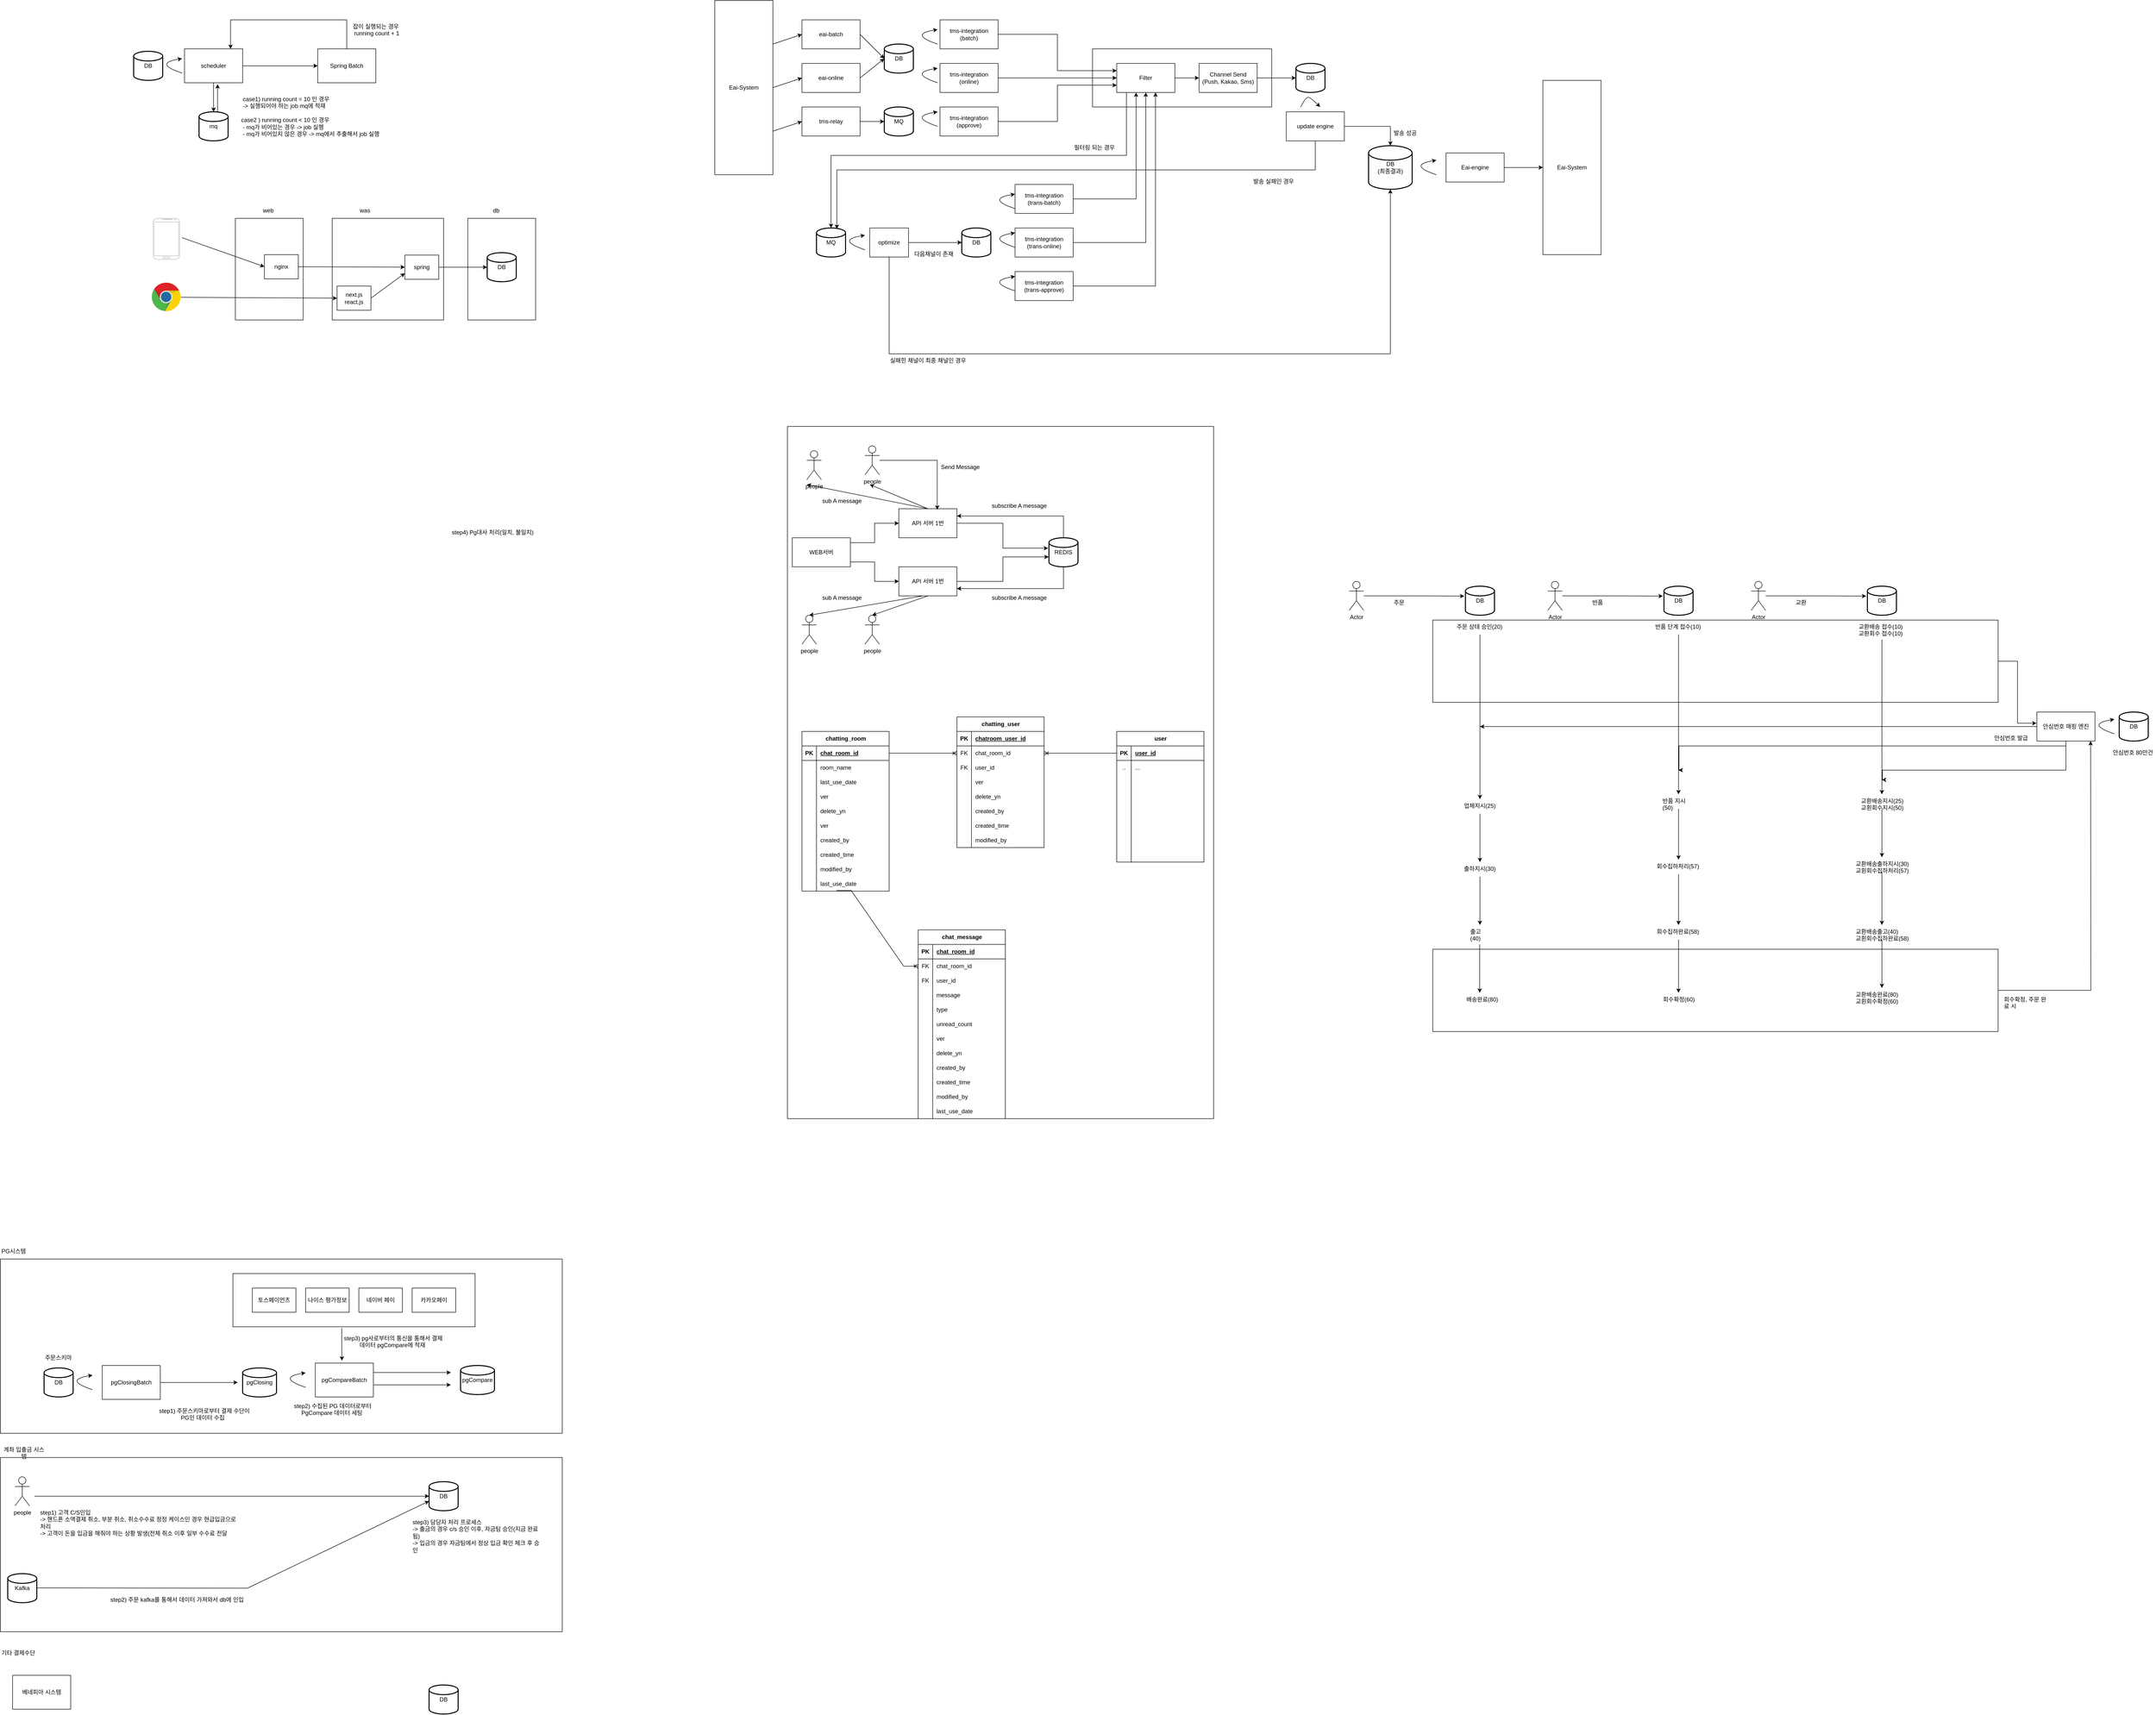 <mxfile version="24.7.6">
  <diagram id="R2lEEEUBdFMjLlhIrx00" name="Page-1">
    <mxGraphModel dx="4014" dy="964" grid="1" gridSize="10" guides="1" tooltips="1" connect="1" arrows="1" fold="1" page="1" pageScale="1" pageWidth="850" pageHeight="1100" math="0" shadow="0" extFonts="Permanent Marker^https://fonts.googleapis.com/css?family=Permanent+Marker">
      <root>
        <mxCell id="0" />
        <mxCell id="1" parent="0" />
        <mxCell id="sYjLwb89M_JXzWONvZo6-14" value="" style="rounded=0;whiteSpace=wrap;html=1;" vertex="1" parent="1">
          <mxGeometry x="-1655" y="3050" width="1160" height="360" as="geometry" />
        </mxCell>
        <mxCell id="sYjLwb89M_JXzWONvZo6-4" value="" style="rounded=0;whiteSpace=wrap;html=1;" vertex="1" parent="1">
          <mxGeometry x="-1655" y="2640" width="1160" height="360" as="geometry" />
        </mxCell>
        <mxCell id="OAqP77FaALvUlWws38ut-21" value="" style="rounded=0;whiteSpace=wrap;html=1;" parent="1" vertex="1">
          <mxGeometry x="-1175" y="2670" width="500" height="110" as="geometry" />
        </mxCell>
        <mxCell id="gF76eFgyqbBCIJNoRSuw-61" value="" style="rounded=0;whiteSpace=wrap;html=1;" parent="1" vertex="1">
          <mxGeometry x="1302.5" y="2000" width="1167.5" height="170" as="geometry" />
        </mxCell>
        <mxCell id="gF76eFgyqbBCIJNoRSuw-48" value="" style="rounded=0;whiteSpace=wrap;html=1;" parent="1" vertex="1">
          <mxGeometry x="1302.5" y="1320" width="1167.5" height="170" as="geometry" />
        </mxCell>
        <mxCell id="tIBzV5S1uuzNcwj4HfQw-3" value="" style="rounded=0;whiteSpace=wrap;html=1;" parent="1" vertex="1">
          <mxGeometry x="-30" y="920" width="880" height="1430" as="geometry" />
        </mxCell>
        <mxCell id="4CytcRQeUve28W_2kPUd-162" value="" style="fontSize=12;html=1;endArrow=ERoneToMany;rounded=0;edgeStyle=orthogonalEdgeStyle;curved=1;exitX=0;exitY=0.5;exitDx=0;exitDy=0;" parent="1" source="4CytcRQeUve28W_2kPUd-97" target="4CytcRQeUve28W_2kPUd-69" edge="1">
          <mxGeometry width="100" height="100" relative="1" as="geometry">
            <mxPoint x="540" y="2050" as="sourcePoint" />
            <mxPoint x="600" y="1630" as="targetPoint" />
          </mxGeometry>
        </mxCell>
        <mxCell id="C2hGD0ueLDp0XHPPCdm5-98" value="" style="rounded=0;whiteSpace=wrap;html=1;" parent="1" vertex="1">
          <mxGeometry x="600" y="140" width="370" height="120" as="geometry" />
        </mxCell>
        <mxCell id="C2hGD0ueLDp0XHPPCdm5-14" value="eai-batch" style="rounded=0;whiteSpace=wrap;html=1;" parent="1" vertex="1">
          <mxGeometry y="80" width="120" height="60" as="geometry" />
        </mxCell>
        <mxCell id="C2hGD0ueLDp0XHPPCdm5-15" value="tms-relay" style="rounded=0;whiteSpace=wrap;html=1;" parent="1" vertex="1">
          <mxGeometry y="260" width="120" height="60" as="geometry" />
        </mxCell>
        <mxCell id="C2hGD0ueLDp0XHPPCdm5-16" value="MQ" style="strokeWidth=2;html=1;shape=mxgraph.flowchart.database;whiteSpace=wrap;" parent="1" vertex="1">
          <mxGeometry x="170" y="260" width="60" height="60" as="geometry" />
        </mxCell>
        <mxCell id="C2hGD0ueLDp0XHPPCdm5-48" value="eai-online" style="rounded=0;whiteSpace=wrap;html=1;" parent="1" vertex="1">
          <mxGeometry y="170" width="120" height="60" as="geometry" />
        </mxCell>
        <mxCell id="C2hGD0ueLDp0XHPPCdm5-73" style="edgeStyle=orthogonalEdgeStyle;rounded=0;orthogonalLoop=1;jettySize=auto;html=1;entryX=0;entryY=0.25;entryDx=0;entryDy=0;" parent="1" source="C2hGD0ueLDp0XHPPCdm5-49" target="C2hGD0ueLDp0XHPPCdm5-68" edge="1">
          <mxGeometry relative="1" as="geometry" />
        </mxCell>
        <mxCell id="C2hGD0ueLDp0XHPPCdm5-49" value="tms-integration&lt;br&gt;(batch)" style="rounded=0;whiteSpace=wrap;html=1;" parent="1" vertex="1">
          <mxGeometry x="285" y="80" width="120" height="60" as="geometry" />
        </mxCell>
        <mxCell id="C2hGD0ueLDp0XHPPCdm5-74" style="edgeStyle=orthogonalEdgeStyle;rounded=0;orthogonalLoop=1;jettySize=auto;html=1;entryX=0;entryY=0.5;entryDx=0;entryDy=0;" parent="1" source="C2hGD0ueLDp0XHPPCdm5-50" target="C2hGD0ueLDp0XHPPCdm5-68" edge="1">
          <mxGeometry relative="1" as="geometry" />
        </mxCell>
        <mxCell id="C2hGD0ueLDp0XHPPCdm5-50" value="tms-integration&lt;br&gt;(online)" style="rounded=0;whiteSpace=wrap;html=1;" parent="1" vertex="1">
          <mxGeometry x="285" y="170" width="120" height="60" as="geometry" />
        </mxCell>
        <mxCell id="C2hGD0ueLDp0XHPPCdm5-75" style="edgeStyle=orthogonalEdgeStyle;rounded=0;orthogonalLoop=1;jettySize=auto;html=1;entryX=0;entryY=0.75;entryDx=0;entryDy=0;" parent="1" source="C2hGD0ueLDp0XHPPCdm5-51" target="C2hGD0ueLDp0XHPPCdm5-68" edge="1">
          <mxGeometry relative="1" as="geometry" />
        </mxCell>
        <mxCell id="C2hGD0ueLDp0XHPPCdm5-51" value="tms-integration&lt;br&gt;(approve)" style="rounded=0;whiteSpace=wrap;html=1;" parent="1" vertex="1">
          <mxGeometry x="285" y="260" width="120" height="60" as="geometry" />
        </mxCell>
        <mxCell id="C2hGD0ueLDp0XHPPCdm5-52" value="DB" style="strokeWidth=2;html=1;shape=mxgraph.flowchart.database;whiteSpace=wrap;" parent="1" vertex="1">
          <mxGeometry x="170" y="130" width="60" height="60" as="geometry" />
        </mxCell>
        <mxCell id="C2hGD0ueLDp0XHPPCdm5-53" value="" style="endArrow=classic;html=1;rounded=0;exitX=1;exitY=0.5;exitDx=0;exitDy=0;entryX=0;entryY=0.5;entryDx=0;entryDy=0;entryPerimeter=0;" parent="1" source="C2hGD0ueLDp0XHPPCdm5-14" target="C2hGD0ueLDp0XHPPCdm5-52" edge="1">
          <mxGeometry width="50" height="50" relative="1" as="geometry">
            <mxPoint x="390" y="350" as="sourcePoint" />
            <mxPoint x="440" y="300" as="targetPoint" />
          </mxGeometry>
        </mxCell>
        <mxCell id="C2hGD0ueLDp0XHPPCdm5-54" value="" style="endArrow=classic;html=1;rounded=0;exitX=1;exitY=0.5;exitDx=0;exitDy=0;entryX=0;entryY=0.5;entryDx=0;entryDy=0;entryPerimeter=0;" parent="1" source="C2hGD0ueLDp0XHPPCdm5-48" target="C2hGD0ueLDp0XHPPCdm5-52" edge="1">
          <mxGeometry width="50" height="50" relative="1" as="geometry">
            <mxPoint x="130" y="120" as="sourcePoint" />
            <mxPoint x="180" y="170" as="targetPoint" />
          </mxGeometry>
        </mxCell>
        <mxCell id="C2hGD0ueLDp0XHPPCdm5-55" value="" style="endArrow=classic;html=1;rounded=0;exitX=1;exitY=0.5;exitDx=0;exitDy=0;entryX=0;entryY=0.5;entryDx=0;entryDy=0;entryPerimeter=0;" parent="1" source="C2hGD0ueLDp0XHPPCdm5-15" target="C2hGD0ueLDp0XHPPCdm5-16" edge="1">
          <mxGeometry width="50" height="50" relative="1" as="geometry">
            <mxPoint x="130" y="120" as="sourcePoint" />
            <mxPoint x="180" y="170" as="targetPoint" />
          </mxGeometry>
        </mxCell>
        <mxCell id="C2hGD0ueLDp0XHPPCdm5-57" value="" style="curved=1;endArrow=classic;html=1;rounded=0;" parent="1" edge="1">
          <mxGeometry width="50" height="50" relative="1" as="geometry">
            <mxPoint x="280" y="130" as="sourcePoint" />
            <mxPoint x="280" y="100" as="targetPoint" />
            <Array as="points">
              <mxPoint x="220" y="110" />
            </Array>
          </mxGeometry>
        </mxCell>
        <mxCell id="C2hGD0ueLDp0XHPPCdm5-58" value="" style="curved=1;endArrow=classic;html=1;rounded=0;" parent="1" edge="1">
          <mxGeometry width="50" height="50" relative="1" as="geometry">
            <mxPoint x="280" y="210" as="sourcePoint" />
            <mxPoint x="280" y="180" as="targetPoint" />
            <Array as="points">
              <mxPoint x="220" y="190" />
            </Array>
          </mxGeometry>
        </mxCell>
        <mxCell id="C2hGD0ueLDp0XHPPCdm5-59" value="" style="curved=1;endArrow=classic;html=1;rounded=0;" parent="1" edge="1">
          <mxGeometry width="50" height="50" relative="1" as="geometry">
            <mxPoint x="280" y="300" as="sourcePoint" />
            <mxPoint x="280" y="270" as="targetPoint" />
            <Array as="points">
              <mxPoint x="220" y="280" />
            </Array>
          </mxGeometry>
        </mxCell>
        <mxCell id="C2hGD0ueLDp0XHPPCdm5-60" value="tms-integration&lt;br&gt;(trans-batch)" style="rounded=0;whiteSpace=wrap;html=1;" parent="1" vertex="1">
          <mxGeometry x="440" y="420" width="120" height="60" as="geometry" />
        </mxCell>
        <mxCell id="C2hGD0ueLDp0XHPPCdm5-86" style="edgeStyle=orthogonalEdgeStyle;rounded=0;orthogonalLoop=1;jettySize=auto;html=1;exitX=1;exitY=0.5;exitDx=0;exitDy=0;entryX=0.5;entryY=1;entryDx=0;entryDy=0;" parent="1" source="C2hGD0ueLDp0XHPPCdm5-61" target="C2hGD0ueLDp0XHPPCdm5-68" edge="1">
          <mxGeometry relative="1" as="geometry" />
        </mxCell>
        <mxCell id="C2hGD0ueLDp0XHPPCdm5-61" value="tms-integration&lt;br&gt;(trans-online)" style="rounded=0;whiteSpace=wrap;html=1;" parent="1" vertex="1">
          <mxGeometry x="440" y="510" width="120" height="60" as="geometry" />
        </mxCell>
        <mxCell id="C2hGD0ueLDp0XHPPCdm5-62" value="tms-integration&lt;br&gt;(trans-approve)" style="rounded=0;whiteSpace=wrap;html=1;" parent="1" vertex="1">
          <mxGeometry x="440" y="600" width="120" height="60" as="geometry" />
        </mxCell>
        <mxCell id="C2hGD0ueLDp0XHPPCdm5-63" value="MQ" style="strokeWidth=2;html=1;shape=mxgraph.flowchart.database;whiteSpace=wrap;" parent="1" vertex="1">
          <mxGeometry x="30" y="510" width="60" height="60" as="geometry" />
        </mxCell>
        <mxCell id="C2hGD0ueLDp0XHPPCdm5-65" value="" style="curved=1;endArrow=classic;html=1;rounded=0;" parent="1" edge="1">
          <mxGeometry width="50" height="50" relative="1" as="geometry">
            <mxPoint x="440" y="470" as="sourcePoint" />
            <mxPoint x="440" y="440" as="targetPoint" />
            <Array as="points">
              <mxPoint x="380" y="450" />
            </Array>
          </mxGeometry>
        </mxCell>
        <mxCell id="C2hGD0ueLDp0XHPPCdm5-66" value="" style="curved=1;endArrow=classic;html=1;rounded=0;" parent="1" edge="1">
          <mxGeometry width="50" height="50" relative="1" as="geometry">
            <mxPoint x="440" y="550" as="sourcePoint" />
            <mxPoint x="440" y="520" as="targetPoint" />
            <Array as="points">
              <mxPoint x="380" y="530" />
            </Array>
          </mxGeometry>
        </mxCell>
        <mxCell id="C2hGD0ueLDp0XHPPCdm5-67" value="" style="curved=1;endArrow=classic;html=1;rounded=0;" parent="1" edge="1">
          <mxGeometry width="50" height="50" relative="1" as="geometry">
            <mxPoint x="440" y="640" as="sourcePoint" />
            <mxPoint x="440" y="610" as="targetPoint" />
            <Array as="points">
              <mxPoint x="380" y="620" />
            </Array>
          </mxGeometry>
        </mxCell>
        <mxCell id="C2hGD0ueLDp0XHPPCdm5-79" style="edgeStyle=orthogonalEdgeStyle;rounded=0;orthogonalLoop=1;jettySize=auto;html=1;exitX=1;exitY=0.5;exitDx=0;exitDy=0;" parent="1" source="C2hGD0ueLDp0XHPPCdm5-68" target="C2hGD0ueLDp0XHPPCdm5-77" edge="1">
          <mxGeometry relative="1" as="geometry" />
        </mxCell>
        <mxCell id="C2hGD0ueLDp0XHPPCdm5-95" style="edgeStyle=orthogonalEdgeStyle;rounded=0;orthogonalLoop=1;jettySize=auto;html=1;" parent="1" source="C2hGD0ueLDp0XHPPCdm5-68" target="C2hGD0ueLDp0XHPPCdm5-63" edge="1">
          <mxGeometry relative="1" as="geometry">
            <Array as="points">
              <mxPoint x="670" y="360" />
              <mxPoint x="60" y="360" />
            </Array>
          </mxGeometry>
        </mxCell>
        <mxCell id="C2hGD0ueLDp0XHPPCdm5-68" value="Filter" style="rounded=0;whiteSpace=wrap;html=1;" parent="1" vertex="1">
          <mxGeometry x="650" y="170" width="120" height="60" as="geometry" />
        </mxCell>
        <mxCell id="C2hGD0ueLDp0XHPPCdm5-77" value="Channel Send&lt;br&gt;(Push, Kakao, Sms)" style="rounded=0;whiteSpace=wrap;html=1;" parent="1" vertex="1">
          <mxGeometry x="820" y="170" width="120" height="60" as="geometry" />
        </mxCell>
        <mxCell id="C2hGD0ueLDp0XHPPCdm5-78" value="DB" style="strokeWidth=2;html=1;shape=mxgraph.flowchart.database;whiteSpace=wrap;" parent="1" vertex="1">
          <mxGeometry x="1020" y="170" width="60" height="60" as="geometry" />
        </mxCell>
        <mxCell id="C2hGD0ueLDp0XHPPCdm5-80" style="edgeStyle=orthogonalEdgeStyle;rounded=0;orthogonalLoop=1;jettySize=auto;html=1;exitX=1;exitY=0.5;exitDx=0;exitDy=0;entryX=0;entryY=0.5;entryDx=0;entryDy=0;entryPerimeter=0;" parent="1" source="C2hGD0ueLDp0XHPPCdm5-77" target="C2hGD0ueLDp0XHPPCdm5-78" edge="1">
          <mxGeometry relative="1" as="geometry" />
        </mxCell>
        <mxCell id="C2hGD0ueLDp0XHPPCdm5-81" value="update engine" style="rounded=0;whiteSpace=wrap;html=1;" parent="1" vertex="1">
          <mxGeometry x="1000" y="270" width="120" height="60" as="geometry" />
        </mxCell>
        <mxCell id="C2hGD0ueLDp0XHPPCdm5-82" value="" style="curved=1;endArrow=classic;html=1;rounded=0;" parent="1" edge="1">
          <mxGeometry width="50" height="50" relative="1" as="geometry">
            <mxPoint x="1030" y="260" as="sourcePoint" />
            <mxPoint x="1070" y="260" as="targetPoint" />
            <Array as="points">
              <mxPoint x="1040" y="240" />
              <mxPoint x="1050" y="240" />
            </Array>
          </mxGeometry>
        </mxCell>
        <mxCell id="C2hGD0ueLDp0XHPPCdm5-85" style="edgeStyle=orthogonalEdgeStyle;rounded=0;orthogonalLoop=1;jettySize=auto;html=1;entryX=0.333;entryY=1;entryDx=0;entryDy=0;entryPerimeter=0;" parent="1" source="C2hGD0ueLDp0XHPPCdm5-60" target="C2hGD0ueLDp0XHPPCdm5-68" edge="1">
          <mxGeometry relative="1" as="geometry" />
        </mxCell>
        <mxCell id="C2hGD0ueLDp0XHPPCdm5-87" style="edgeStyle=orthogonalEdgeStyle;rounded=0;orthogonalLoop=1;jettySize=auto;html=1;entryX=0.667;entryY=1;entryDx=0;entryDy=0;entryPerimeter=0;" parent="1" source="C2hGD0ueLDp0XHPPCdm5-62" target="C2hGD0ueLDp0XHPPCdm5-68" edge="1">
          <mxGeometry relative="1" as="geometry" />
        </mxCell>
        <mxCell id="C2hGD0ueLDp0XHPPCdm5-93" style="edgeStyle=orthogonalEdgeStyle;rounded=0;orthogonalLoop=1;jettySize=auto;html=1;" parent="1" source="C2hGD0ueLDp0XHPPCdm5-90" target="C2hGD0ueLDp0XHPPCdm5-92" edge="1">
          <mxGeometry relative="1" as="geometry" />
        </mxCell>
        <mxCell id="8CrV4QT4FMuJPkjdnLyB-17" style="edgeStyle=orthogonalEdgeStyle;rounded=0;orthogonalLoop=1;jettySize=auto;html=1;" parent="1" source="C2hGD0ueLDp0XHPPCdm5-90" target="8CrV4QT4FMuJPkjdnLyB-7" edge="1">
          <mxGeometry relative="1" as="geometry">
            <Array as="points">
              <mxPoint x="180" y="770" />
              <mxPoint x="1215" y="770" />
            </Array>
          </mxGeometry>
        </mxCell>
        <mxCell id="C2hGD0ueLDp0XHPPCdm5-90" value="optimize" style="rounded=0;whiteSpace=wrap;html=1;" parent="1" vertex="1">
          <mxGeometry x="140" y="510" width="80" height="60" as="geometry" />
        </mxCell>
        <mxCell id="C2hGD0ueLDp0XHPPCdm5-91" value="" style="curved=1;endArrow=classic;html=1;rounded=0;" parent="1" edge="1">
          <mxGeometry width="50" height="50" relative="1" as="geometry">
            <mxPoint x="130" y="555" as="sourcePoint" />
            <mxPoint x="130" y="525" as="targetPoint" />
            <Array as="points">
              <mxPoint x="70" y="535" />
            </Array>
          </mxGeometry>
        </mxCell>
        <mxCell id="C2hGD0ueLDp0XHPPCdm5-92" value="DB" style="strokeWidth=2;html=1;shape=mxgraph.flowchart.database;whiteSpace=wrap;" parent="1" vertex="1">
          <mxGeometry x="330" y="510" width="60" height="60" as="geometry" />
        </mxCell>
        <mxCell id="C2hGD0ueLDp0XHPPCdm5-94" style="edgeStyle=orthogonalEdgeStyle;rounded=0;orthogonalLoop=1;jettySize=auto;html=1;entryX=0.7;entryY=0.033;entryDx=0;entryDy=0;entryPerimeter=0;" parent="1" source="C2hGD0ueLDp0XHPPCdm5-81" target="C2hGD0ueLDp0XHPPCdm5-63" edge="1">
          <mxGeometry relative="1" as="geometry">
            <Array as="points">
              <mxPoint x="1060" y="390" />
              <mxPoint x="72" y="390" />
            </Array>
          </mxGeometry>
        </mxCell>
        <mxCell id="IFk6lLKQhX85Un4g1Y9U-9" style="edgeStyle=orthogonalEdgeStyle;rounded=0;orthogonalLoop=1;jettySize=auto;html=1;entryX=1;entryY=0.25;entryDx=0;entryDy=0;" parent="1" source="IFk6lLKQhX85Un4g1Y9U-1" target="IFk6lLKQhX85Un4g1Y9U-3" edge="1">
          <mxGeometry relative="1" as="geometry">
            <Array as="points">
              <mxPoint x="540" y="1105" />
            </Array>
          </mxGeometry>
        </mxCell>
        <mxCell id="IFk6lLKQhX85Un4g1Y9U-10" style="edgeStyle=orthogonalEdgeStyle;rounded=0;orthogonalLoop=1;jettySize=auto;html=1;entryX=1;entryY=0.75;entryDx=0;entryDy=0;" parent="1" source="IFk6lLKQhX85Un4g1Y9U-1" target="IFk6lLKQhX85Un4g1Y9U-2" edge="1">
          <mxGeometry relative="1" as="geometry">
            <Array as="points">
              <mxPoint x="540" y="1255" />
            </Array>
          </mxGeometry>
        </mxCell>
        <mxCell id="IFk6lLKQhX85Un4g1Y9U-1" value="REDIS" style="strokeWidth=2;html=1;shape=mxgraph.flowchart.database;whiteSpace=wrap;" parent="1" vertex="1">
          <mxGeometry x="510" y="1150" width="60" height="60" as="geometry" />
        </mxCell>
        <mxCell id="IFk6lLKQhX85Un4g1Y9U-2" value="API 서버 1번" style="rounded=0;whiteSpace=wrap;html=1;" parent="1" vertex="1">
          <mxGeometry x="200" y="1210" width="120" height="60" as="geometry" />
        </mxCell>
        <mxCell id="IFk6lLKQhX85Un4g1Y9U-3" value="API 서버 1번" style="rounded=0;whiteSpace=wrap;html=1;" parent="1" vertex="1">
          <mxGeometry x="200" y="1090" width="120" height="60" as="geometry" />
        </mxCell>
        <mxCell id="IFk6lLKQhX85Un4g1Y9U-5" style="edgeStyle=orthogonalEdgeStyle;rounded=0;orthogonalLoop=1;jettySize=auto;html=1;entryX=0;entryY=0.5;entryDx=0;entryDy=0;" parent="1" source="IFk6lLKQhX85Un4g1Y9U-4" target="IFk6lLKQhX85Un4g1Y9U-3" edge="1">
          <mxGeometry relative="1" as="geometry">
            <Array as="points">
              <mxPoint x="150" y="1160" />
              <mxPoint x="150" y="1120" />
            </Array>
          </mxGeometry>
        </mxCell>
        <mxCell id="IFk6lLKQhX85Un4g1Y9U-6" style="edgeStyle=orthogonalEdgeStyle;rounded=0;orthogonalLoop=1;jettySize=auto;html=1;entryX=0;entryY=0.5;entryDx=0;entryDy=0;" parent="1" source="IFk6lLKQhX85Un4g1Y9U-4" target="IFk6lLKQhX85Un4g1Y9U-2" edge="1">
          <mxGeometry relative="1" as="geometry">
            <Array as="points">
              <mxPoint x="150" y="1200" />
              <mxPoint x="150" y="1240" />
            </Array>
          </mxGeometry>
        </mxCell>
        <mxCell id="IFk6lLKQhX85Un4g1Y9U-4" value="WEB서버" style="rounded=0;whiteSpace=wrap;html=1;" parent="1" vertex="1">
          <mxGeometry x="-20" y="1150" width="120" height="60" as="geometry" />
        </mxCell>
        <mxCell id="IFk6lLKQhX85Un4g1Y9U-7" style="edgeStyle=orthogonalEdgeStyle;rounded=0;orthogonalLoop=1;jettySize=auto;html=1;entryX=-0.028;entryY=0.359;entryDx=0;entryDy=0;entryPerimeter=0;" parent="1" source="IFk6lLKQhX85Un4g1Y9U-3" target="IFk6lLKQhX85Un4g1Y9U-1" edge="1">
          <mxGeometry relative="1" as="geometry" />
        </mxCell>
        <mxCell id="IFk6lLKQhX85Un4g1Y9U-8" style="edgeStyle=orthogonalEdgeStyle;rounded=0;orthogonalLoop=1;jettySize=auto;html=1;entryX=-0.011;entryY=0.659;entryDx=0;entryDy=0;entryPerimeter=0;" parent="1" source="IFk6lLKQhX85Un4g1Y9U-2" target="IFk6lLKQhX85Un4g1Y9U-1" edge="1">
          <mxGeometry relative="1" as="geometry" />
        </mxCell>
        <mxCell id="IFk6lLKQhX85Un4g1Y9U-11" value="people" style="shape=umlActor;verticalLabelPosition=bottom;verticalAlign=top;html=1;outlineConnect=0;" parent="1" vertex="1">
          <mxGeometry x="130" y="960" width="30" height="60" as="geometry" />
        </mxCell>
        <mxCell id="IFk6lLKQhX85Un4g1Y9U-12" value="people" style="shape=umlActor;verticalLabelPosition=bottom;verticalAlign=top;html=1;outlineConnect=0;" parent="1" vertex="1">
          <mxGeometry x="-1625" y="3090" width="30" height="60" as="geometry" />
        </mxCell>
        <mxCell id="IFk6lLKQhX85Un4g1Y9U-13" value="people" style="shape=umlActor;verticalLabelPosition=bottom;verticalAlign=top;html=1;outlineConnect=0;" parent="1" vertex="1">
          <mxGeometry x="130" y="1310" width="30" height="60" as="geometry" />
        </mxCell>
        <mxCell id="IFk6lLKQhX85Un4g1Y9U-14" value="people" style="shape=umlActor;verticalLabelPosition=bottom;verticalAlign=top;html=1;outlineConnect=0;" parent="1" vertex="1">
          <mxGeometry y="1310" width="30" height="60" as="geometry" />
        </mxCell>
        <mxCell id="IFk6lLKQhX85Un4g1Y9U-15" style="edgeStyle=orthogonalEdgeStyle;rounded=0;orthogonalLoop=1;jettySize=auto;html=1;entryX=0.661;entryY=0.034;entryDx=0;entryDy=0;entryPerimeter=0;" parent="1" source="IFk6lLKQhX85Un4g1Y9U-11" target="IFk6lLKQhX85Un4g1Y9U-3" edge="1">
          <mxGeometry relative="1" as="geometry" />
        </mxCell>
        <mxCell id="IFk6lLKQhX85Un4g1Y9U-17" value="" style="endArrow=classic;html=1;rounded=0;exitX=0.5;exitY=0;exitDx=0;exitDy=0;" parent="1" source="IFk6lLKQhX85Un4g1Y9U-3" edge="1">
          <mxGeometry width="50" height="50" relative="1" as="geometry">
            <mxPoint x="220" y="1110" as="sourcePoint" />
            <mxPoint x="140" y="1040" as="targetPoint" />
          </mxGeometry>
        </mxCell>
        <mxCell id="IFk6lLKQhX85Un4g1Y9U-18" value="" style="endArrow=classic;html=1;rounded=0;" parent="1" edge="1">
          <mxGeometry width="50" height="50" relative="1" as="geometry">
            <mxPoint x="260" y="1090" as="sourcePoint" />
            <mxPoint x="10" y="1040" as="targetPoint" />
          </mxGeometry>
        </mxCell>
        <mxCell id="IFk6lLKQhX85Un4g1Y9U-19" value="" style="endArrow=classic;html=1;rounded=0;exitX=0.5;exitY=1;exitDx=0;exitDy=0;entryX=0.5;entryY=0;entryDx=0;entryDy=0;entryPerimeter=0;" parent="1" source="IFk6lLKQhX85Un4g1Y9U-2" target="IFk6lLKQhX85Un4g1Y9U-13" edge="1">
          <mxGeometry width="50" height="50" relative="1" as="geometry">
            <mxPoint x="290" y="1340" as="sourcePoint" />
            <mxPoint x="140" y="1300" as="targetPoint" />
          </mxGeometry>
        </mxCell>
        <mxCell id="IFk6lLKQhX85Un4g1Y9U-20" value="" style="endArrow=classic;html=1;rounded=0;entryX=0.5;entryY=0;entryDx=0;entryDy=0;entryPerimeter=0;" parent="1" target="IFk6lLKQhX85Un4g1Y9U-14" edge="1">
          <mxGeometry width="50" height="50" relative="1" as="geometry">
            <mxPoint x="250" y="1270" as="sourcePoint" />
            <mxPoint x="155" y="1320" as="targetPoint" />
          </mxGeometry>
        </mxCell>
        <mxCell id="IFk6lLKQhX85Un4g1Y9U-22" value="&lt;span style=&quot;color: rgb(0, 0, 0); font-family: Helvetica; font-size: 12px; font-style: normal; font-variant-ligatures: normal; font-variant-caps: normal; font-weight: 400; letter-spacing: normal; orphans: 2; text-align: center; text-indent: 0px; text-transform: none; widows: 2; word-spacing: 0px; -webkit-text-stroke-width: 0px; white-space: normal; background-color: rgb(251, 251, 251); text-decoration-thickness: initial; text-decoration-style: initial; text-decoration-color: initial; display: inline !important; float: none;&quot;&gt;sub A message&lt;/span&gt;" style="text;whiteSpace=wrap;html=1;" parent="1" vertex="1">
          <mxGeometry x="40" y="1060" width="100" height="30" as="geometry" />
        </mxCell>
        <mxCell id="IFk6lLKQhX85Un4g1Y9U-23" value="&lt;span style=&quot;color: rgb(0, 0, 0); font-family: Helvetica; font-size: 12px; font-style: normal; font-variant-ligatures: normal; font-variant-caps: normal; font-weight: 400; letter-spacing: normal; orphans: 2; text-align: center; text-indent: 0px; text-transform: none; widows: 2; word-spacing: 0px; -webkit-text-stroke-width: 0px; white-space: normal; background-color: rgb(251, 251, 251); text-decoration-thickness: initial; text-decoration-style: initial; text-decoration-color: initial; display: inline !important; float: none;&quot;&gt;Send Message&lt;/span&gt;" style="text;whiteSpace=wrap;html=1;" parent="1" vertex="1">
          <mxGeometry x="285" y="990" width="100" height="30" as="geometry" />
        </mxCell>
        <mxCell id="IFk6lLKQhX85Un4g1Y9U-24" value="&lt;span style=&quot;color: rgb(0, 0, 0); font-family: Helvetica; font-size: 12px; font-style: normal; font-variant-ligatures: normal; font-variant-caps: normal; font-weight: 400; letter-spacing: normal; orphans: 2; text-align: center; text-indent: 0px; text-transform: none; widows: 2; word-spacing: 0px; -webkit-text-stroke-width: 0px; white-space: normal; background-color: rgb(251, 251, 251); text-decoration-thickness: initial; text-decoration-style: initial; text-decoration-color: initial; display: inline !important; float: none;&quot;&gt;subscribe A message&lt;/span&gt;" style="text;whiteSpace=wrap;html=1;" parent="1" vertex="1">
          <mxGeometry x="390" y="1070" width="120" height="30" as="geometry" />
        </mxCell>
        <mxCell id="IFk6lLKQhX85Un4g1Y9U-25" value="&lt;span style=&quot;color: rgb(0, 0, 0); font-family: Helvetica; font-size: 12px; font-style: normal; font-variant-ligatures: normal; font-variant-caps: normal; font-weight: 400; letter-spacing: normal; orphans: 2; text-align: center; text-indent: 0px; text-transform: none; widows: 2; word-spacing: 0px; -webkit-text-stroke-width: 0px; white-space: normal; background-color: rgb(251, 251, 251); text-decoration-thickness: initial; text-decoration-style: initial; text-decoration-color: initial; display: inline !important; float: none;&quot;&gt;subscribe A message&lt;/span&gt;" style="text;whiteSpace=wrap;html=1;" parent="1" vertex="1">
          <mxGeometry x="390" y="1260" width="120" height="30" as="geometry" />
        </mxCell>
        <mxCell id="IFk6lLKQhX85Un4g1Y9U-26" value="&lt;span style=&quot;color: rgb(0, 0, 0); font-family: Helvetica; font-size: 12px; font-style: normal; font-variant-ligatures: normal; font-variant-caps: normal; font-weight: 400; letter-spacing: normal; orphans: 2; text-align: center; text-indent: 0px; text-transform: none; widows: 2; word-spacing: 0px; -webkit-text-stroke-width: 0px; white-space: normal; background-color: rgb(251, 251, 251); text-decoration-thickness: initial; text-decoration-style: initial; text-decoration-color: initial; display: inline !important; float: none;&quot;&gt;sub A message&lt;/span&gt;" style="text;whiteSpace=wrap;html=1;" parent="1" vertex="1">
          <mxGeometry x="40" y="1260" width="100" height="30" as="geometry" />
        </mxCell>
        <mxCell id="4CytcRQeUve28W_2kPUd-21" value="chatting_room" style="shape=table;startSize=30;container=1;collapsible=1;childLayout=tableLayout;fixedRows=1;rowLines=0;fontStyle=1;align=center;resizeLast=1;html=1;" parent="1" vertex="1">
          <mxGeometry y="1550" width="180" height="330" as="geometry" />
        </mxCell>
        <mxCell id="4CytcRQeUve28W_2kPUd-22" value="" style="shape=tableRow;horizontal=0;startSize=0;swimlaneHead=0;swimlaneBody=0;fillColor=none;collapsible=0;dropTarget=0;points=[[0,0.5],[1,0.5]];portConstraint=eastwest;top=0;left=0;right=0;bottom=1;" parent="4CytcRQeUve28W_2kPUd-21" vertex="1">
          <mxGeometry y="30" width="180" height="30" as="geometry" />
        </mxCell>
        <mxCell id="4CytcRQeUve28W_2kPUd-23" value="PK" style="shape=partialRectangle;connectable=0;fillColor=none;top=0;left=0;bottom=0;right=0;fontStyle=1;overflow=hidden;whiteSpace=wrap;html=1;" parent="4CytcRQeUve28W_2kPUd-22" vertex="1">
          <mxGeometry width="30" height="30" as="geometry">
            <mxRectangle width="30" height="30" as="alternateBounds" />
          </mxGeometry>
        </mxCell>
        <mxCell id="4CytcRQeUve28W_2kPUd-24" value="chat_room_id" style="shape=partialRectangle;connectable=0;fillColor=none;top=0;left=0;bottom=0;right=0;align=left;spacingLeft=6;fontStyle=5;overflow=hidden;whiteSpace=wrap;html=1;" parent="4CytcRQeUve28W_2kPUd-22" vertex="1">
          <mxGeometry x="30" width="150" height="30" as="geometry">
            <mxRectangle width="150" height="30" as="alternateBounds" />
          </mxGeometry>
        </mxCell>
        <mxCell id="4CytcRQeUve28W_2kPUd-25" value="" style="shape=tableRow;horizontal=0;startSize=0;swimlaneHead=0;swimlaneBody=0;fillColor=none;collapsible=0;dropTarget=0;points=[[0,0.5],[1,0.5]];portConstraint=eastwest;top=0;left=0;right=0;bottom=0;" parent="4CytcRQeUve28W_2kPUd-21" vertex="1">
          <mxGeometry y="60" width="180" height="30" as="geometry" />
        </mxCell>
        <mxCell id="4CytcRQeUve28W_2kPUd-26" value="" style="shape=partialRectangle;connectable=0;fillColor=none;top=0;left=0;bottom=0;right=0;editable=1;overflow=hidden;whiteSpace=wrap;html=1;" parent="4CytcRQeUve28W_2kPUd-25" vertex="1">
          <mxGeometry width="30" height="30" as="geometry">
            <mxRectangle width="30" height="30" as="alternateBounds" />
          </mxGeometry>
        </mxCell>
        <mxCell id="4CytcRQeUve28W_2kPUd-27" value="room_name" style="shape=partialRectangle;connectable=0;fillColor=none;top=0;left=0;bottom=0;right=0;align=left;spacingLeft=6;overflow=hidden;whiteSpace=wrap;html=1;" parent="4CytcRQeUve28W_2kPUd-25" vertex="1">
          <mxGeometry x="30" width="150" height="30" as="geometry">
            <mxRectangle width="150" height="30" as="alternateBounds" />
          </mxGeometry>
        </mxCell>
        <mxCell id="4CytcRQeUve28W_2kPUd-28" value="" style="shape=tableRow;horizontal=0;startSize=0;swimlaneHead=0;swimlaneBody=0;fillColor=none;collapsible=0;dropTarget=0;points=[[0,0.5],[1,0.5]];portConstraint=eastwest;top=0;left=0;right=0;bottom=0;" parent="4CytcRQeUve28W_2kPUd-21" vertex="1">
          <mxGeometry y="90" width="180" height="30" as="geometry" />
        </mxCell>
        <mxCell id="4CytcRQeUve28W_2kPUd-29" value="" style="shape=partialRectangle;connectable=0;fillColor=none;top=0;left=0;bottom=0;right=0;editable=1;overflow=hidden;whiteSpace=wrap;html=1;" parent="4CytcRQeUve28W_2kPUd-28" vertex="1">
          <mxGeometry width="30" height="30" as="geometry">
            <mxRectangle width="30" height="30" as="alternateBounds" />
          </mxGeometry>
        </mxCell>
        <mxCell id="4CytcRQeUve28W_2kPUd-30" value="last_use_date" style="shape=partialRectangle;connectable=0;fillColor=none;top=0;left=0;bottom=0;right=0;align=left;spacingLeft=6;overflow=hidden;whiteSpace=wrap;html=1;" parent="4CytcRQeUve28W_2kPUd-28" vertex="1">
          <mxGeometry x="30" width="150" height="30" as="geometry">
            <mxRectangle width="150" height="30" as="alternateBounds" />
          </mxGeometry>
        </mxCell>
        <mxCell id="4CytcRQeUve28W_2kPUd-47" value="" style="shape=tableRow;horizontal=0;startSize=0;swimlaneHead=0;swimlaneBody=0;fillColor=none;collapsible=0;dropTarget=0;points=[[0,0.5],[1,0.5]];portConstraint=eastwest;top=0;left=0;right=0;bottom=0;" parent="4CytcRQeUve28W_2kPUd-21" vertex="1">
          <mxGeometry y="120" width="180" height="30" as="geometry" />
        </mxCell>
        <mxCell id="4CytcRQeUve28W_2kPUd-48" value="" style="shape=partialRectangle;connectable=0;fillColor=none;top=0;left=0;bottom=0;right=0;editable=1;overflow=hidden;whiteSpace=wrap;html=1;" parent="4CytcRQeUve28W_2kPUd-47" vertex="1">
          <mxGeometry width="30" height="30" as="geometry">
            <mxRectangle width="30" height="30" as="alternateBounds" />
          </mxGeometry>
        </mxCell>
        <mxCell id="4CytcRQeUve28W_2kPUd-49" value="ver" style="shape=partialRectangle;connectable=0;fillColor=none;top=0;left=0;bottom=0;right=0;align=left;spacingLeft=6;overflow=hidden;whiteSpace=wrap;html=1;" parent="4CytcRQeUve28W_2kPUd-47" vertex="1">
          <mxGeometry x="30" width="150" height="30" as="geometry">
            <mxRectangle width="150" height="30" as="alternateBounds" />
          </mxGeometry>
        </mxCell>
        <mxCell id="4CytcRQeUve28W_2kPUd-50" value="" style="shape=tableRow;horizontal=0;startSize=0;swimlaneHead=0;swimlaneBody=0;fillColor=none;collapsible=0;dropTarget=0;points=[[0,0.5],[1,0.5]];portConstraint=eastwest;top=0;left=0;right=0;bottom=0;" parent="4CytcRQeUve28W_2kPUd-21" vertex="1">
          <mxGeometry y="150" width="180" height="30" as="geometry" />
        </mxCell>
        <mxCell id="4CytcRQeUve28W_2kPUd-51" value="" style="shape=partialRectangle;connectable=0;fillColor=none;top=0;left=0;bottom=0;right=0;editable=1;overflow=hidden;whiteSpace=wrap;html=1;" parent="4CytcRQeUve28W_2kPUd-50" vertex="1">
          <mxGeometry width="30" height="30" as="geometry">
            <mxRectangle width="30" height="30" as="alternateBounds" />
          </mxGeometry>
        </mxCell>
        <mxCell id="4CytcRQeUve28W_2kPUd-52" value="delete_yn" style="shape=partialRectangle;connectable=0;fillColor=none;top=0;left=0;bottom=0;right=0;align=left;spacingLeft=6;overflow=hidden;whiteSpace=wrap;html=1;" parent="4CytcRQeUve28W_2kPUd-50" vertex="1">
          <mxGeometry x="30" width="150" height="30" as="geometry">
            <mxRectangle width="150" height="30" as="alternateBounds" />
          </mxGeometry>
        </mxCell>
        <mxCell id="4CytcRQeUve28W_2kPUd-53" value="" style="shape=tableRow;horizontal=0;startSize=0;swimlaneHead=0;swimlaneBody=0;fillColor=none;collapsible=0;dropTarget=0;points=[[0,0.5],[1,0.5]];portConstraint=eastwest;top=0;left=0;right=0;bottom=0;" parent="4CytcRQeUve28W_2kPUd-21" vertex="1">
          <mxGeometry y="180" width="180" height="30" as="geometry" />
        </mxCell>
        <mxCell id="4CytcRQeUve28W_2kPUd-54" value="" style="shape=partialRectangle;connectable=0;fillColor=none;top=0;left=0;bottom=0;right=0;editable=1;overflow=hidden;whiteSpace=wrap;html=1;" parent="4CytcRQeUve28W_2kPUd-53" vertex="1">
          <mxGeometry width="30" height="30" as="geometry">
            <mxRectangle width="30" height="30" as="alternateBounds" />
          </mxGeometry>
        </mxCell>
        <mxCell id="4CytcRQeUve28W_2kPUd-55" value="ver" style="shape=partialRectangle;connectable=0;fillColor=none;top=0;left=0;bottom=0;right=0;align=left;spacingLeft=6;overflow=hidden;whiteSpace=wrap;html=1;" parent="4CytcRQeUve28W_2kPUd-53" vertex="1">
          <mxGeometry x="30" width="150" height="30" as="geometry">
            <mxRectangle width="150" height="30" as="alternateBounds" />
          </mxGeometry>
        </mxCell>
        <mxCell id="4CytcRQeUve28W_2kPUd-56" value="" style="shape=tableRow;horizontal=0;startSize=0;swimlaneHead=0;swimlaneBody=0;fillColor=none;collapsible=0;dropTarget=0;points=[[0,0.5],[1,0.5]];portConstraint=eastwest;top=0;left=0;right=0;bottom=0;" parent="4CytcRQeUve28W_2kPUd-21" vertex="1">
          <mxGeometry y="210" width="180" height="30" as="geometry" />
        </mxCell>
        <mxCell id="4CytcRQeUve28W_2kPUd-57" value="" style="shape=partialRectangle;connectable=0;fillColor=none;top=0;left=0;bottom=0;right=0;editable=1;overflow=hidden;whiteSpace=wrap;html=1;" parent="4CytcRQeUve28W_2kPUd-56" vertex="1">
          <mxGeometry width="30" height="30" as="geometry">
            <mxRectangle width="30" height="30" as="alternateBounds" />
          </mxGeometry>
        </mxCell>
        <mxCell id="4CytcRQeUve28W_2kPUd-58" value="created_by" style="shape=partialRectangle;connectable=0;fillColor=none;top=0;left=0;bottom=0;right=0;align=left;spacingLeft=6;overflow=hidden;whiteSpace=wrap;html=1;" parent="4CytcRQeUve28W_2kPUd-56" vertex="1">
          <mxGeometry x="30" width="150" height="30" as="geometry">
            <mxRectangle width="150" height="30" as="alternateBounds" />
          </mxGeometry>
        </mxCell>
        <mxCell id="4CytcRQeUve28W_2kPUd-59" value="" style="shape=tableRow;horizontal=0;startSize=0;swimlaneHead=0;swimlaneBody=0;fillColor=none;collapsible=0;dropTarget=0;points=[[0,0.5],[1,0.5]];portConstraint=eastwest;top=0;left=0;right=0;bottom=0;" parent="4CytcRQeUve28W_2kPUd-21" vertex="1">
          <mxGeometry y="240" width="180" height="30" as="geometry" />
        </mxCell>
        <mxCell id="4CytcRQeUve28W_2kPUd-60" value="" style="shape=partialRectangle;connectable=0;fillColor=none;top=0;left=0;bottom=0;right=0;editable=1;overflow=hidden;whiteSpace=wrap;html=1;" parent="4CytcRQeUve28W_2kPUd-59" vertex="1">
          <mxGeometry width="30" height="30" as="geometry">
            <mxRectangle width="30" height="30" as="alternateBounds" />
          </mxGeometry>
        </mxCell>
        <mxCell id="4CytcRQeUve28W_2kPUd-61" value="created_time" style="shape=partialRectangle;connectable=0;fillColor=none;top=0;left=0;bottom=0;right=0;align=left;spacingLeft=6;overflow=hidden;whiteSpace=wrap;html=1;" parent="4CytcRQeUve28W_2kPUd-59" vertex="1">
          <mxGeometry x="30" width="150" height="30" as="geometry">
            <mxRectangle width="150" height="30" as="alternateBounds" />
          </mxGeometry>
        </mxCell>
        <mxCell id="4CytcRQeUve28W_2kPUd-62" value="" style="shape=tableRow;horizontal=0;startSize=0;swimlaneHead=0;swimlaneBody=0;fillColor=none;collapsible=0;dropTarget=0;points=[[0,0.5],[1,0.5]];portConstraint=eastwest;top=0;left=0;right=0;bottom=0;" parent="4CytcRQeUve28W_2kPUd-21" vertex="1">
          <mxGeometry y="270" width="180" height="30" as="geometry" />
        </mxCell>
        <mxCell id="4CytcRQeUve28W_2kPUd-63" value="" style="shape=partialRectangle;connectable=0;fillColor=none;top=0;left=0;bottom=0;right=0;editable=1;overflow=hidden;whiteSpace=wrap;html=1;" parent="4CytcRQeUve28W_2kPUd-62" vertex="1">
          <mxGeometry width="30" height="30" as="geometry">
            <mxRectangle width="30" height="30" as="alternateBounds" />
          </mxGeometry>
        </mxCell>
        <mxCell id="4CytcRQeUve28W_2kPUd-64" value="modified_by" style="shape=partialRectangle;connectable=0;fillColor=none;top=0;left=0;bottom=0;right=0;align=left;spacingLeft=6;overflow=hidden;whiteSpace=wrap;html=1;" parent="4CytcRQeUve28W_2kPUd-62" vertex="1">
          <mxGeometry x="30" width="150" height="30" as="geometry">
            <mxRectangle width="150" height="30" as="alternateBounds" />
          </mxGeometry>
        </mxCell>
        <mxCell id="4CytcRQeUve28W_2kPUd-31" value="" style="shape=tableRow;horizontal=0;startSize=0;swimlaneHead=0;swimlaneBody=0;fillColor=none;collapsible=0;dropTarget=0;points=[[0,0.5],[1,0.5]];portConstraint=eastwest;top=0;left=0;right=0;bottom=0;" parent="4CytcRQeUve28W_2kPUd-21" vertex="1">
          <mxGeometry y="300" width="180" height="30" as="geometry" />
        </mxCell>
        <mxCell id="4CytcRQeUve28W_2kPUd-32" value="" style="shape=partialRectangle;connectable=0;fillColor=none;top=0;left=0;bottom=0;right=0;editable=1;overflow=hidden;whiteSpace=wrap;html=1;" parent="4CytcRQeUve28W_2kPUd-31" vertex="1">
          <mxGeometry width="30" height="30" as="geometry">
            <mxRectangle width="30" height="30" as="alternateBounds" />
          </mxGeometry>
        </mxCell>
        <mxCell id="4CytcRQeUve28W_2kPUd-33" value="last_use_date" style="shape=partialRectangle;connectable=0;fillColor=none;top=0;left=0;bottom=0;right=0;align=left;spacingLeft=6;overflow=hidden;whiteSpace=wrap;html=1;" parent="4CytcRQeUve28W_2kPUd-31" vertex="1">
          <mxGeometry x="30" width="150" height="30" as="geometry">
            <mxRectangle width="150" height="30" as="alternateBounds" />
          </mxGeometry>
        </mxCell>
        <mxCell id="4CytcRQeUve28W_2kPUd-65" value="chatting_user" style="shape=table;startSize=30;container=1;collapsible=1;childLayout=tableLayout;fixedRows=1;rowLines=0;fontStyle=1;align=center;resizeLast=1;html=1;" parent="1" vertex="1">
          <mxGeometry x="320" y="1520" width="180" height="270" as="geometry" />
        </mxCell>
        <mxCell id="4CytcRQeUve28W_2kPUd-66" value="" style="shape=tableRow;horizontal=0;startSize=0;swimlaneHead=0;swimlaneBody=0;fillColor=none;collapsible=0;dropTarget=0;points=[[0,0.5],[1,0.5]];portConstraint=eastwest;top=0;left=0;right=0;bottom=1;" parent="4CytcRQeUve28W_2kPUd-65" vertex="1">
          <mxGeometry y="30" width="180" height="30" as="geometry" />
        </mxCell>
        <mxCell id="4CytcRQeUve28W_2kPUd-67" value="PK" style="shape=partialRectangle;connectable=0;fillColor=none;top=0;left=0;bottom=0;right=0;fontStyle=1;overflow=hidden;whiteSpace=wrap;html=1;" parent="4CytcRQeUve28W_2kPUd-66" vertex="1">
          <mxGeometry width="30" height="30" as="geometry">
            <mxRectangle width="30" height="30" as="alternateBounds" />
          </mxGeometry>
        </mxCell>
        <mxCell id="4CytcRQeUve28W_2kPUd-68" value="chatroom_user_id" style="shape=partialRectangle;connectable=0;fillColor=none;top=0;left=0;bottom=0;right=0;align=left;spacingLeft=6;fontStyle=5;overflow=hidden;whiteSpace=wrap;html=1;" parent="4CytcRQeUve28W_2kPUd-66" vertex="1">
          <mxGeometry x="30" width="150" height="30" as="geometry">
            <mxRectangle width="150" height="30" as="alternateBounds" />
          </mxGeometry>
        </mxCell>
        <mxCell id="4CytcRQeUve28W_2kPUd-69" value="" style="shape=tableRow;horizontal=0;startSize=0;swimlaneHead=0;swimlaneBody=0;fillColor=none;collapsible=0;dropTarget=0;points=[[0,0.5],[1,0.5]];portConstraint=eastwest;top=0;left=0;right=0;bottom=0;" parent="4CytcRQeUve28W_2kPUd-65" vertex="1">
          <mxGeometry y="60" width="180" height="30" as="geometry" />
        </mxCell>
        <mxCell id="4CytcRQeUve28W_2kPUd-70" value="FK" style="shape=partialRectangle;connectable=0;fillColor=none;top=0;left=0;bottom=0;right=0;editable=1;overflow=hidden;whiteSpace=wrap;html=1;" parent="4CytcRQeUve28W_2kPUd-69" vertex="1">
          <mxGeometry width="30" height="30" as="geometry">
            <mxRectangle width="30" height="30" as="alternateBounds" />
          </mxGeometry>
        </mxCell>
        <mxCell id="4CytcRQeUve28W_2kPUd-71" value="chat_room_id" style="shape=partialRectangle;connectable=0;fillColor=none;top=0;left=0;bottom=0;right=0;align=left;spacingLeft=6;overflow=hidden;whiteSpace=wrap;html=1;" parent="4CytcRQeUve28W_2kPUd-69" vertex="1">
          <mxGeometry x="30" width="150" height="30" as="geometry">
            <mxRectangle width="150" height="30" as="alternateBounds" />
          </mxGeometry>
        </mxCell>
        <mxCell id="4CytcRQeUve28W_2kPUd-72" value="" style="shape=tableRow;horizontal=0;startSize=0;swimlaneHead=0;swimlaneBody=0;fillColor=none;collapsible=0;dropTarget=0;points=[[0,0.5],[1,0.5]];portConstraint=eastwest;top=0;left=0;right=0;bottom=0;" parent="4CytcRQeUve28W_2kPUd-65" vertex="1">
          <mxGeometry y="90" width="180" height="30" as="geometry" />
        </mxCell>
        <mxCell id="4CytcRQeUve28W_2kPUd-73" value="FK" style="shape=partialRectangle;connectable=0;fillColor=none;top=0;left=0;bottom=0;right=0;editable=1;overflow=hidden;whiteSpace=wrap;html=1;" parent="4CytcRQeUve28W_2kPUd-72" vertex="1">
          <mxGeometry width="30" height="30" as="geometry">
            <mxRectangle width="30" height="30" as="alternateBounds" />
          </mxGeometry>
        </mxCell>
        <mxCell id="4CytcRQeUve28W_2kPUd-74" value="user_id" style="shape=partialRectangle;connectable=0;fillColor=none;top=0;left=0;bottom=0;right=0;align=left;spacingLeft=6;overflow=hidden;whiteSpace=wrap;html=1;" parent="4CytcRQeUve28W_2kPUd-72" vertex="1">
          <mxGeometry x="30" width="150" height="30" as="geometry">
            <mxRectangle width="150" height="30" as="alternateBounds" />
          </mxGeometry>
        </mxCell>
        <mxCell id="4CytcRQeUve28W_2kPUd-75" value="" style="shape=tableRow;horizontal=0;startSize=0;swimlaneHead=0;swimlaneBody=0;fillColor=none;collapsible=0;dropTarget=0;points=[[0,0.5],[1,0.5]];portConstraint=eastwest;top=0;left=0;right=0;bottom=0;" parent="4CytcRQeUve28W_2kPUd-65" vertex="1">
          <mxGeometry y="120" width="180" height="30" as="geometry" />
        </mxCell>
        <mxCell id="4CytcRQeUve28W_2kPUd-76" value="" style="shape=partialRectangle;connectable=0;fillColor=none;top=0;left=0;bottom=0;right=0;editable=1;overflow=hidden;whiteSpace=wrap;html=1;" parent="4CytcRQeUve28W_2kPUd-75" vertex="1">
          <mxGeometry width="30" height="30" as="geometry">
            <mxRectangle width="30" height="30" as="alternateBounds" />
          </mxGeometry>
        </mxCell>
        <mxCell id="4CytcRQeUve28W_2kPUd-77" value="ver" style="shape=partialRectangle;connectable=0;fillColor=none;top=0;left=0;bottom=0;right=0;align=left;spacingLeft=6;overflow=hidden;whiteSpace=wrap;html=1;" parent="4CytcRQeUve28W_2kPUd-75" vertex="1">
          <mxGeometry x="30" width="150" height="30" as="geometry">
            <mxRectangle width="150" height="30" as="alternateBounds" />
          </mxGeometry>
        </mxCell>
        <mxCell id="4CytcRQeUve28W_2kPUd-78" value="" style="shape=tableRow;horizontal=0;startSize=0;swimlaneHead=0;swimlaneBody=0;fillColor=none;collapsible=0;dropTarget=0;points=[[0,0.5],[1,0.5]];portConstraint=eastwest;top=0;left=0;right=0;bottom=0;" parent="4CytcRQeUve28W_2kPUd-65" vertex="1">
          <mxGeometry y="150" width="180" height="30" as="geometry" />
        </mxCell>
        <mxCell id="4CytcRQeUve28W_2kPUd-79" value="" style="shape=partialRectangle;connectable=0;fillColor=none;top=0;left=0;bottom=0;right=0;editable=1;overflow=hidden;whiteSpace=wrap;html=1;" parent="4CytcRQeUve28W_2kPUd-78" vertex="1">
          <mxGeometry width="30" height="30" as="geometry">
            <mxRectangle width="30" height="30" as="alternateBounds" />
          </mxGeometry>
        </mxCell>
        <mxCell id="4CytcRQeUve28W_2kPUd-80" value="delete_yn" style="shape=partialRectangle;connectable=0;fillColor=none;top=0;left=0;bottom=0;right=0;align=left;spacingLeft=6;overflow=hidden;whiteSpace=wrap;html=1;" parent="4CytcRQeUve28W_2kPUd-78" vertex="1">
          <mxGeometry x="30" width="150" height="30" as="geometry">
            <mxRectangle width="150" height="30" as="alternateBounds" />
          </mxGeometry>
        </mxCell>
        <mxCell id="4CytcRQeUve28W_2kPUd-81" value="" style="shape=tableRow;horizontal=0;startSize=0;swimlaneHead=0;swimlaneBody=0;fillColor=none;collapsible=0;dropTarget=0;points=[[0,0.5],[1,0.5]];portConstraint=eastwest;top=0;left=0;right=0;bottom=0;" parent="4CytcRQeUve28W_2kPUd-65" vertex="1">
          <mxGeometry y="180" width="180" height="30" as="geometry" />
        </mxCell>
        <mxCell id="4CytcRQeUve28W_2kPUd-82" value="" style="shape=partialRectangle;connectable=0;fillColor=none;top=0;left=0;bottom=0;right=0;editable=1;overflow=hidden;whiteSpace=wrap;html=1;" parent="4CytcRQeUve28W_2kPUd-81" vertex="1">
          <mxGeometry width="30" height="30" as="geometry">
            <mxRectangle width="30" height="30" as="alternateBounds" />
          </mxGeometry>
        </mxCell>
        <mxCell id="4CytcRQeUve28W_2kPUd-83" value="created_by" style="shape=partialRectangle;connectable=0;fillColor=none;top=0;left=0;bottom=0;right=0;align=left;spacingLeft=6;overflow=hidden;whiteSpace=wrap;html=1;" parent="4CytcRQeUve28W_2kPUd-81" vertex="1">
          <mxGeometry x="30" width="150" height="30" as="geometry">
            <mxRectangle width="150" height="30" as="alternateBounds" />
          </mxGeometry>
        </mxCell>
        <mxCell id="4CytcRQeUve28W_2kPUd-84" value="" style="shape=tableRow;horizontal=0;startSize=0;swimlaneHead=0;swimlaneBody=0;fillColor=none;collapsible=0;dropTarget=0;points=[[0,0.5],[1,0.5]];portConstraint=eastwest;top=0;left=0;right=0;bottom=0;" parent="4CytcRQeUve28W_2kPUd-65" vertex="1">
          <mxGeometry y="210" width="180" height="30" as="geometry" />
        </mxCell>
        <mxCell id="4CytcRQeUve28W_2kPUd-85" value="" style="shape=partialRectangle;connectable=0;fillColor=none;top=0;left=0;bottom=0;right=0;editable=1;overflow=hidden;whiteSpace=wrap;html=1;" parent="4CytcRQeUve28W_2kPUd-84" vertex="1">
          <mxGeometry width="30" height="30" as="geometry">
            <mxRectangle width="30" height="30" as="alternateBounds" />
          </mxGeometry>
        </mxCell>
        <mxCell id="4CytcRQeUve28W_2kPUd-86" value="created_time" style="shape=partialRectangle;connectable=0;fillColor=none;top=0;left=0;bottom=0;right=0;align=left;spacingLeft=6;overflow=hidden;whiteSpace=wrap;html=1;" parent="4CytcRQeUve28W_2kPUd-84" vertex="1">
          <mxGeometry x="30" width="150" height="30" as="geometry">
            <mxRectangle width="150" height="30" as="alternateBounds" />
          </mxGeometry>
        </mxCell>
        <mxCell id="4CytcRQeUve28W_2kPUd-90" value="" style="shape=tableRow;horizontal=0;startSize=0;swimlaneHead=0;swimlaneBody=0;fillColor=none;collapsible=0;dropTarget=0;points=[[0,0.5],[1,0.5]];portConstraint=eastwest;top=0;left=0;right=0;bottom=0;" parent="4CytcRQeUve28W_2kPUd-65" vertex="1">
          <mxGeometry y="240" width="180" height="30" as="geometry" />
        </mxCell>
        <mxCell id="4CytcRQeUve28W_2kPUd-91" value="" style="shape=partialRectangle;connectable=0;fillColor=none;top=0;left=0;bottom=0;right=0;editable=1;overflow=hidden;whiteSpace=wrap;html=1;" parent="4CytcRQeUve28W_2kPUd-90" vertex="1">
          <mxGeometry width="30" height="30" as="geometry">
            <mxRectangle width="30" height="30" as="alternateBounds" />
          </mxGeometry>
        </mxCell>
        <mxCell id="4CytcRQeUve28W_2kPUd-92" value="modified_by" style="shape=partialRectangle;connectable=0;fillColor=none;top=0;left=0;bottom=0;right=0;align=left;spacingLeft=6;overflow=hidden;whiteSpace=wrap;html=1;" parent="4CytcRQeUve28W_2kPUd-90" vertex="1">
          <mxGeometry x="30" width="150" height="30" as="geometry">
            <mxRectangle width="150" height="30" as="alternateBounds" />
          </mxGeometry>
        </mxCell>
        <mxCell id="4CytcRQeUve28W_2kPUd-96" value="user" style="shape=table;startSize=30;container=1;collapsible=1;childLayout=tableLayout;fixedRows=1;rowLines=0;fontStyle=1;align=center;resizeLast=1;html=1;" parent="1" vertex="1">
          <mxGeometry x="650" y="1550" width="180" height="270" as="geometry" />
        </mxCell>
        <mxCell id="4CytcRQeUve28W_2kPUd-97" value="" style="shape=tableRow;horizontal=0;startSize=0;swimlaneHead=0;swimlaneBody=0;fillColor=none;collapsible=0;dropTarget=0;points=[[0,0.5],[1,0.5]];portConstraint=eastwest;top=0;left=0;right=0;bottom=1;" parent="4CytcRQeUve28W_2kPUd-96" vertex="1">
          <mxGeometry y="30" width="180" height="30" as="geometry" />
        </mxCell>
        <mxCell id="4CytcRQeUve28W_2kPUd-98" value="PK" style="shape=partialRectangle;connectable=0;fillColor=none;top=0;left=0;bottom=0;right=0;fontStyle=1;overflow=hidden;whiteSpace=wrap;html=1;" parent="4CytcRQeUve28W_2kPUd-97" vertex="1">
          <mxGeometry width="30" height="30" as="geometry">
            <mxRectangle width="30" height="30" as="alternateBounds" />
          </mxGeometry>
        </mxCell>
        <mxCell id="4CytcRQeUve28W_2kPUd-99" value="user_id" style="shape=partialRectangle;connectable=0;fillColor=none;top=0;left=0;bottom=0;right=0;align=left;spacingLeft=6;fontStyle=5;overflow=hidden;whiteSpace=wrap;html=1;" parent="4CytcRQeUve28W_2kPUd-97" vertex="1">
          <mxGeometry x="30" width="150" height="30" as="geometry">
            <mxRectangle width="150" height="30" as="alternateBounds" />
          </mxGeometry>
        </mxCell>
        <mxCell id="4CytcRQeUve28W_2kPUd-100" value="" style="shape=tableRow;horizontal=0;startSize=0;swimlaneHead=0;swimlaneBody=0;fillColor=none;collapsible=0;dropTarget=0;points=[[0,0.5],[1,0.5]];portConstraint=eastwest;top=0;left=0;right=0;bottom=0;" parent="4CytcRQeUve28W_2kPUd-96" vertex="1">
          <mxGeometry y="60" width="180" height="30" as="geometry" />
        </mxCell>
        <mxCell id="4CytcRQeUve28W_2kPUd-101" value=".." style="shape=partialRectangle;connectable=0;fillColor=none;top=0;left=0;bottom=0;right=0;editable=1;overflow=hidden;whiteSpace=wrap;html=1;" parent="4CytcRQeUve28W_2kPUd-100" vertex="1">
          <mxGeometry width="30" height="30" as="geometry">
            <mxRectangle width="30" height="30" as="alternateBounds" />
          </mxGeometry>
        </mxCell>
        <mxCell id="4CytcRQeUve28W_2kPUd-102" value="..." style="shape=partialRectangle;connectable=0;fillColor=none;top=0;left=0;bottom=0;right=0;align=left;spacingLeft=6;overflow=hidden;whiteSpace=wrap;html=1;" parent="4CytcRQeUve28W_2kPUd-100" vertex="1">
          <mxGeometry x="30" width="150" height="30" as="geometry">
            <mxRectangle width="150" height="30" as="alternateBounds" />
          </mxGeometry>
        </mxCell>
        <mxCell id="4CytcRQeUve28W_2kPUd-103" value="" style="shape=tableRow;horizontal=0;startSize=0;swimlaneHead=0;swimlaneBody=0;fillColor=none;collapsible=0;dropTarget=0;points=[[0,0.5],[1,0.5]];portConstraint=eastwest;top=0;left=0;right=0;bottom=0;" parent="4CytcRQeUve28W_2kPUd-96" vertex="1">
          <mxGeometry y="90" width="180" height="30" as="geometry" />
        </mxCell>
        <mxCell id="4CytcRQeUve28W_2kPUd-104" value="" style="shape=partialRectangle;connectable=0;fillColor=none;top=0;left=0;bottom=0;right=0;editable=1;overflow=hidden;whiteSpace=wrap;html=1;" parent="4CytcRQeUve28W_2kPUd-103" vertex="1">
          <mxGeometry width="30" height="30" as="geometry">
            <mxRectangle width="30" height="30" as="alternateBounds" />
          </mxGeometry>
        </mxCell>
        <mxCell id="4CytcRQeUve28W_2kPUd-105" value="" style="shape=partialRectangle;connectable=0;fillColor=none;top=0;left=0;bottom=0;right=0;align=left;spacingLeft=6;overflow=hidden;whiteSpace=wrap;html=1;" parent="4CytcRQeUve28W_2kPUd-103" vertex="1">
          <mxGeometry x="30" width="150" height="30" as="geometry">
            <mxRectangle width="150" height="30" as="alternateBounds" />
          </mxGeometry>
        </mxCell>
        <mxCell id="4CytcRQeUve28W_2kPUd-106" value="" style="shape=tableRow;horizontal=0;startSize=0;swimlaneHead=0;swimlaneBody=0;fillColor=none;collapsible=0;dropTarget=0;points=[[0,0.5],[1,0.5]];portConstraint=eastwest;top=0;left=0;right=0;bottom=0;" parent="4CytcRQeUve28W_2kPUd-96" vertex="1">
          <mxGeometry y="120" width="180" height="30" as="geometry" />
        </mxCell>
        <mxCell id="4CytcRQeUve28W_2kPUd-107" value="" style="shape=partialRectangle;connectable=0;fillColor=none;top=0;left=0;bottom=0;right=0;editable=1;overflow=hidden;whiteSpace=wrap;html=1;" parent="4CytcRQeUve28W_2kPUd-106" vertex="1">
          <mxGeometry width="30" height="30" as="geometry">
            <mxRectangle width="30" height="30" as="alternateBounds" />
          </mxGeometry>
        </mxCell>
        <mxCell id="4CytcRQeUve28W_2kPUd-108" value="" style="shape=partialRectangle;connectable=0;fillColor=none;top=0;left=0;bottom=0;right=0;align=left;spacingLeft=6;overflow=hidden;whiteSpace=wrap;html=1;" parent="4CytcRQeUve28W_2kPUd-106" vertex="1">
          <mxGeometry x="30" width="150" height="30" as="geometry">
            <mxRectangle width="150" height="30" as="alternateBounds" />
          </mxGeometry>
        </mxCell>
        <mxCell id="4CytcRQeUve28W_2kPUd-109" value="" style="shape=tableRow;horizontal=0;startSize=0;swimlaneHead=0;swimlaneBody=0;fillColor=none;collapsible=0;dropTarget=0;points=[[0,0.5],[1,0.5]];portConstraint=eastwest;top=0;left=0;right=0;bottom=0;" parent="4CytcRQeUve28W_2kPUd-96" vertex="1">
          <mxGeometry y="150" width="180" height="30" as="geometry" />
        </mxCell>
        <mxCell id="4CytcRQeUve28W_2kPUd-110" value="" style="shape=partialRectangle;connectable=0;fillColor=none;top=0;left=0;bottom=0;right=0;editable=1;overflow=hidden;whiteSpace=wrap;html=1;" parent="4CytcRQeUve28W_2kPUd-109" vertex="1">
          <mxGeometry width="30" height="30" as="geometry">
            <mxRectangle width="30" height="30" as="alternateBounds" />
          </mxGeometry>
        </mxCell>
        <mxCell id="4CytcRQeUve28W_2kPUd-111" value="" style="shape=partialRectangle;connectable=0;fillColor=none;top=0;left=0;bottom=0;right=0;align=left;spacingLeft=6;overflow=hidden;whiteSpace=wrap;html=1;" parent="4CytcRQeUve28W_2kPUd-109" vertex="1">
          <mxGeometry x="30" width="150" height="30" as="geometry">
            <mxRectangle width="150" height="30" as="alternateBounds" />
          </mxGeometry>
        </mxCell>
        <mxCell id="4CytcRQeUve28W_2kPUd-112" value="" style="shape=tableRow;horizontal=0;startSize=0;swimlaneHead=0;swimlaneBody=0;fillColor=none;collapsible=0;dropTarget=0;points=[[0,0.5],[1,0.5]];portConstraint=eastwest;top=0;left=0;right=0;bottom=0;" parent="4CytcRQeUve28W_2kPUd-96" vertex="1">
          <mxGeometry y="180" width="180" height="30" as="geometry" />
        </mxCell>
        <mxCell id="4CytcRQeUve28W_2kPUd-113" value="" style="shape=partialRectangle;connectable=0;fillColor=none;top=0;left=0;bottom=0;right=0;editable=1;overflow=hidden;whiteSpace=wrap;html=1;" parent="4CytcRQeUve28W_2kPUd-112" vertex="1">
          <mxGeometry width="30" height="30" as="geometry">
            <mxRectangle width="30" height="30" as="alternateBounds" />
          </mxGeometry>
        </mxCell>
        <mxCell id="4CytcRQeUve28W_2kPUd-114" value="" style="shape=partialRectangle;connectable=0;fillColor=none;top=0;left=0;bottom=0;right=0;align=left;spacingLeft=6;overflow=hidden;whiteSpace=wrap;html=1;" parent="4CytcRQeUve28W_2kPUd-112" vertex="1">
          <mxGeometry x="30" width="150" height="30" as="geometry">
            <mxRectangle width="150" height="30" as="alternateBounds" />
          </mxGeometry>
        </mxCell>
        <mxCell id="4CytcRQeUve28W_2kPUd-115" value="" style="shape=tableRow;horizontal=0;startSize=0;swimlaneHead=0;swimlaneBody=0;fillColor=none;collapsible=0;dropTarget=0;points=[[0,0.5],[1,0.5]];portConstraint=eastwest;top=0;left=0;right=0;bottom=0;" parent="4CytcRQeUve28W_2kPUd-96" vertex="1">
          <mxGeometry y="210" width="180" height="30" as="geometry" />
        </mxCell>
        <mxCell id="4CytcRQeUve28W_2kPUd-116" value="" style="shape=partialRectangle;connectable=0;fillColor=none;top=0;left=0;bottom=0;right=0;editable=1;overflow=hidden;whiteSpace=wrap;html=1;" parent="4CytcRQeUve28W_2kPUd-115" vertex="1">
          <mxGeometry width="30" height="30" as="geometry">
            <mxRectangle width="30" height="30" as="alternateBounds" />
          </mxGeometry>
        </mxCell>
        <mxCell id="4CytcRQeUve28W_2kPUd-117" value="" style="shape=partialRectangle;connectable=0;fillColor=none;top=0;left=0;bottom=0;right=0;align=left;spacingLeft=6;overflow=hidden;whiteSpace=wrap;html=1;" parent="4CytcRQeUve28W_2kPUd-115" vertex="1">
          <mxGeometry x="30" width="150" height="30" as="geometry">
            <mxRectangle width="150" height="30" as="alternateBounds" />
          </mxGeometry>
        </mxCell>
        <mxCell id="4CytcRQeUve28W_2kPUd-118" value="" style="shape=tableRow;horizontal=0;startSize=0;swimlaneHead=0;swimlaneBody=0;fillColor=none;collapsible=0;dropTarget=0;points=[[0,0.5],[1,0.5]];portConstraint=eastwest;top=0;left=0;right=0;bottom=0;" parent="4CytcRQeUve28W_2kPUd-96" vertex="1">
          <mxGeometry y="240" width="180" height="30" as="geometry" />
        </mxCell>
        <mxCell id="4CytcRQeUve28W_2kPUd-119" value="" style="shape=partialRectangle;connectable=0;fillColor=none;top=0;left=0;bottom=0;right=0;editable=1;overflow=hidden;whiteSpace=wrap;html=1;" parent="4CytcRQeUve28W_2kPUd-118" vertex="1">
          <mxGeometry width="30" height="30" as="geometry">
            <mxRectangle width="30" height="30" as="alternateBounds" />
          </mxGeometry>
        </mxCell>
        <mxCell id="4CytcRQeUve28W_2kPUd-120" value="" style="shape=partialRectangle;connectable=0;fillColor=none;top=0;left=0;bottom=0;right=0;align=left;spacingLeft=6;overflow=hidden;whiteSpace=wrap;html=1;" parent="4CytcRQeUve28W_2kPUd-118" vertex="1">
          <mxGeometry x="30" width="150" height="30" as="geometry">
            <mxRectangle width="150" height="30" as="alternateBounds" />
          </mxGeometry>
        </mxCell>
        <mxCell id="4CytcRQeUve28W_2kPUd-121" value="chat_message" style="shape=table;startSize=30;container=1;collapsible=1;childLayout=tableLayout;fixedRows=1;rowLines=0;fontStyle=1;align=center;resizeLast=1;html=1;" parent="1" vertex="1">
          <mxGeometry x="240" y="1960" width="180" height="390" as="geometry" />
        </mxCell>
        <mxCell id="4CytcRQeUve28W_2kPUd-122" value="" style="shape=tableRow;horizontal=0;startSize=0;swimlaneHead=0;swimlaneBody=0;fillColor=none;collapsible=0;dropTarget=0;points=[[0,0.5],[1,0.5]];portConstraint=eastwest;top=0;left=0;right=0;bottom=1;" parent="4CytcRQeUve28W_2kPUd-121" vertex="1">
          <mxGeometry y="30" width="180" height="30" as="geometry" />
        </mxCell>
        <mxCell id="4CytcRQeUve28W_2kPUd-123" value="PK" style="shape=partialRectangle;connectable=0;fillColor=none;top=0;left=0;bottom=0;right=0;fontStyle=1;overflow=hidden;whiteSpace=wrap;html=1;" parent="4CytcRQeUve28W_2kPUd-122" vertex="1">
          <mxGeometry width="30" height="30" as="geometry">
            <mxRectangle width="30" height="30" as="alternateBounds" />
          </mxGeometry>
        </mxCell>
        <mxCell id="4CytcRQeUve28W_2kPUd-124" value="chat_room_id" style="shape=partialRectangle;connectable=0;fillColor=none;top=0;left=0;bottom=0;right=0;align=left;spacingLeft=6;fontStyle=5;overflow=hidden;whiteSpace=wrap;html=1;" parent="4CytcRQeUve28W_2kPUd-122" vertex="1">
          <mxGeometry x="30" width="150" height="30" as="geometry">
            <mxRectangle width="150" height="30" as="alternateBounds" />
          </mxGeometry>
        </mxCell>
        <mxCell id="4CytcRQeUve28W_2kPUd-125" value="" style="shape=tableRow;horizontal=0;startSize=0;swimlaneHead=0;swimlaneBody=0;fillColor=none;collapsible=0;dropTarget=0;points=[[0,0.5],[1,0.5]];portConstraint=eastwest;top=0;left=0;right=0;bottom=0;" parent="4CytcRQeUve28W_2kPUd-121" vertex="1">
          <mxGeometry y="60" width="180" height="30" as="geometry" />
        </mxCell>
        <mxCell id="4CytcRQeUve28W_2kPUd-126" value="FK" style="shape=partialRectangle;connectable=0;fillColor=none;top=0;left=0;bottom=0;right=0;editable=1;overflow=hidden;whiteSpace=wrap;html=1;" parent="4CytcRQeUve28W_2kPUd-125" vertex="1">
          <mxGeometry width="30" height="30" as="geometry">
            <mxRectangle width="30" height="30" as="alternateBounds" />
          </mxGeometry>
        </mxCell>
        <mxCell id="4CytcRQeUve28W_2kPUd-127" value="chat_room_id" style="shape=partialRectangle;connectable=0;fillColor=none;top=0;left=0;bottom=0;right=0;align=left;spacingLeft=6;overflow=hidden;whiteSpace=wrap;html=1;" parent="4CytcRQeUve28W_2kPUd-125" vertex="1">
          <mxGeometry x="30" width="150" height="30" as="geometry">
            <mxRectangle width="150" height="30" as="alternateBounds" />
          </mxGeometry>
        </mxCell>
        <mxCell id="4CytcRQeUve28W_2kPUd-128" value="" style="shape=tableRow;horizontal=0;startSize=0;swimlaneHead=0;swimlaneBody=0;fillColor=none;collapsible=0;dropTarget=0;points=[[0,0.5],[1,0.5]];portConstraint=eastwest;top=0;left=0;right=0;bottom=0;" parent="4CytcRQeUve28W_2kPUd-121" vertex="1">
          <mxGeometry y="90" width="180" height="30" as="geometry" />
        </mxCell>
        <mxCell id="4CytcRQeUve28W_2kPUd-129" value="FK" style="shape=partialRectangle;connectable=0;fillColor=none;top=0;left=0;bottom=0;right=0;editable=1;overflow=hidden;whiteSpace=wrap;html=1;" parent="4CytcRQeUve28W_2kPUd-128" vertex="1">
          <mxGeometry width="30" height="30" as="geometry">
            <mxRectangle width="30" height="30" as="alternateBounds" />
          </mxGeometry>
        </mxCell>
        <mxCell id="4CytcRQeUve28W_2kPUd-130" value="user_id" style="shape=partialRectangle;connectable=0;fillColor=none;top=0;left=0;bottom=0;right=0;align=left;spacingLeft=6;overflow=hidden;whiteSpace=wrap;html=1;" parent="4CytcRQeUve28W_2kPUd-128" vertex="1">
          <mxGeometry x="30" width="150" height="30" as="geometry">
            <mxRectangle width="150" height="30" as="alternateBounds" />
          </mxGeometry>
        </mxCell>
        <mxCell id="4CytcRQeUve28W_2kPUd-131" value="" style="shape=tableRow;horizontal=0;startSize=0;swimlaneHead=0;swimlaneBody=0;fillColor=none;collapsible=0;dropTarget=0;points=[[0,0.5],[1,0.5]];portConstraint=eastwest;top=0;left=0;right=0;bottom=0;" parent="4CytcRQeUve28W_2kPUd-121" vertex="1">
          <mxGeometry y="120" width="180" height="30" as="geometry" />
        </mxCell>
        <mxCell id="4CytcRQeUve28W_2kPUd-132" value="" style="shape=partialRectangle;connectable=0;fillColor=none;top=0;left=0;bottom=0;right=0;editable=1;overflow=hidden;whiteSpace=wrap;html=1;" parent="4CytcRQeUve28W_2kPUd-131" vertex="1">
          <mxGeometry width="30" height="30" as="geometry">
            <mxRectangle width="30" height="30" as="alternateBounds" />
          </mxGeometry>
        </mxCell>
        <mxCell id="4CytcRQeUve28W_2kPUd-133" value="message" style="shape=partialRectangle;connectable=0;fillColor=none;top=0;left=0;bottom=0;right=0;align=left;spacingLeft=6;overflow=hidden;whiteSpace=wrap;html=1;" parent="4CytcRQeUve28W_2kPUd-131" vertex="1">
          <mxGeometry x="30" width="150" height="30" as="geometry">
            <mxRectangle width="150" height="30" as="alternateBounds" />
          </mxGeometry>
        </mxCell>
        <mxCell id="4CytcRQeUve28W_2kPUd-152" value="" style="shape=tableRow;horizontal=0;startSize=0;swimlaneHead=0;swimlaneBody=0;fillColor=none;collapsible=0;dropTarget=0;points=[[0,0.5],[1,0.5]];portConstraint=eastwest;top=0;left=0;right=0;bottom=0;" parent="4CytcRQeUve28W_2kPUd-121" vertex="1">
          <mxGeometry y="150" width="180" height="30" as="geometry" />
        </mxCell>
        <mxCell id="4CytcRQeUve28W_2kPUd-153" value="" style="shape=partialRectangle;connectable=0;fillColor=none;top=0;left=0;bottom=0;right=0;editable=1;overflow=hidden;whiteSpace=wrap;html=1;" parent="4CytcRQeUve28W_2kPUd-152" vertex="1">
          <mxGeometry width="30" height="30" as="geometry">
            <mxRectangle width="30" height="30" as="alternateBounds" />
          </mxGeometry>
        </mxCell>
        <mxCell id="4CytcRQeUve28W_2kPUd-154" value="type" style="shape=partialRectangle;connectable=0;fillColor=none;top=0;left=0;bottom=0;right=0;align=left;spacingLeft=6;overflow=hidden;whiteSpace=wrap;html=1;" parent="4CytcRQeUve28W_2kPUd-152" vertex="1">
          <mxGeometry x="30" width="150" height="30" as="geometry">
            <mxRectangle width="150" height="30" as="alternateBounds" />
          </mxGeometry>
        </mxCell>
        <mxCell id="4CytcRQeUve28W_2kPUd-134" value="" style="shape=tableRow;horizontal=0;startSize=0;swimlaneHead=0;swimlaneBody=0;fillColor=none;collapsible=0;dropTarget=0;points=[[0,0.5],[1,0.5]];portConstraint=eastwest;top=0;left=0;right=0;bottom=0;" parent="4CytcRQeUve28W_2kPUd-121" vertex="1">
          <mxGeometry y="180" width="180" height="30" as="geometry" />
        </mxCell>
        <mxCell id="4CytcRQeUve28W_2kPUd-135" value="" style="shape=partialRectangle;connectable=0;fillColor=none;top=0;left=0;bottom=0;right=0;editable=1;overflow=hidden;whiteSpace=wrap;html=1;" parent="4CytcRQeUve28W_2kPUd-134" vertex="1">
          <mxGeometry width="30" height="30" as="geometry">
            <mxRectangle width="30" height="30" as="alternateBounds" />
          </mxGeometry>
        </mxCell>
        <mxCell id="4CytcRQeUve28W_2kPUd-136" value="unread_count" style="shape=partialRectangle;connectable=0;fillColor=none;top=0;left=0;bottom=0;right=0;align=left;spacingLeft=6;overflow=hidden;whiteSpace=wrap;html=1;" parent="4CytcRQeUve28W_2kPUd-134" vertex="1">
          <mxGeometry x="30" width="150" height="30" as="geometry">
            <mxRectangle width="150" height="30" as="alternateBounds" />
          </mxGeometry>
        </mxCell>
        <mxCell id="4CytcRQeUve28W_2kPUd-155" value="" style="shape=tableRow;horizontal=0;startSize=0;swimlaneHead=0;swimlaneBody=0;fillColor=none;collapsible=0;dropTarget=0;points=[[0,0.5],[1,0.5]];portConstraint=eastwest;top=0;left=0;right=0;bottom=0;" parent="4CytcRQeUve28W_2kPUd-121" vertex="1">
          <mxGeometry y="210" width="180" height="30" as="geometry" />
        </mxCell>
        <mxCell id="4CytcRQeUve28W_2kPUd-156" value="" style="shape=partialRectangle;connectable=0;fillColor=none;top=0;left=0;bottom=0;right=0;editable=1;overflow=hidden;whiteSpace=wrap;html=1;" parent="4CytcRQeUve28W_2kPUd-155" vertex="1">
          <mxGeometry width="30" height="30" as="geometry">
            <mxRectangle width="30" height="30" as="alternateBounds" />
          </mxGeometry>
        </mxCell>
        <mxCell id="4CytcRQeUve28W_2kPUd-157" value="ver" style="shape=partialRectangle;connectable=0;fillColor=none;top=0;left=0;bottom=0;right=0;align=left;spacingLeft=6;overflow=hidden;whiteSpace=wrap;html=1;" parent="4CytcRQeUve28W_2kPUd-155" vertex="1">
          <mxGeometry x="30" width="150" height="30" as="geometry">
            <mxRectangle width="150" height="30" as="alternateBounds" />
          </mxGeometry>
        </mxCell>
        <mxCell id="4CytcRQeUve28W_2kPUd-137" value="" style="shape=tableRow;horizontal=0;startSize=0;swimlaneHead=0;swimlaneBody=0;fillColor=none;collapsible=0;dropTarget=0;points=[[0,0.5],[1,0.5]];portConstraint=eastwest;top=0;left=0;right=0;bottom=0;" parent="4CytcRQeUve28W_2kPUd-121" vertex="1">
          <mxGeometry y="240" width="180" height="30" as="geometry" />
        </mxCell>
        <mxCell id="4CytcRQeUve28W_2kPUd-138" value="" style="shape=partialRectangle;connectable=0;fillColor=none;top=0;left=0;bottom=0;right=0;editable=1;overflow=hidden;whiteSpace=wrap;html=1;" parent="4CytcRQeUve28W_2kPUd-137" vertex="1">
          <mxGeometry width="30" height="30" as="geometry">
            <mxRectangle width="30" height="30" as="alternateBounds" />
          </mxGeometry>
        </mxCell>
        <mxCell id="4CytcRQeUve28W_2kPUd-139" value="delete_yn" style="shape=partialRectangle;connectable=0;fillColor=none;top=0;left=0;bottom=0;right=0;align=left;spacingLeft=6;overflow=hidden;whiteSpace=wrap;html=1;" parent="4CytcRQeUve28W_2kPUd-137" vertex="1">
          <mxGeometry x="30" width="150" height="30" as="geometry">
            <mxRectangle width="150" height="30" as="alternateBounds" />
          </mxGeometry>
        </mxCell>
        <mxCell id="4CytcRQeUve28W_2kPUd-140" value="" style="shape=tableRow;horizontal=0;startSize=0;swimlaneHead=0;swimlaneBody=0;fillColor=none;collapsible=0;dropTarget=0;points=[[0,0.5],[1,0.5]];portConstraint=eastwest;top=0;left=0;right=0;bottom=0;" parent="4CytcRQeUve28W_2kPUd-121" vertex="1">
          <mxGeometry y="270" width="180" height="30" as="geometry" />
        </mxCell>
        <mxCell id="4CytcRQeUve28W_2kPUd-141" value="" style="shape=partialRectangle;connectable=0;fillColor=none;top=0;left=0;bottom=0;right=0;editable=1;overflow=hidden;whiteSpace=wrap;html=1;" parent="4CytcRQeUve28W_2kPUd-140" vertex="1">
          <mxGeometry width="30" height="30" as="geometry">
            <mxRectangle width="30" height="30" as="alternateBounds" />
          </mxGeometry>
        </mxCell>
        <mxCell id="4CytcRQeUve28W_2kPUd-142" value="created_by" style="shape=partialRectangle;connectable=0;fillColor=none;top=0;left=0;bottom=0;right=0;align=left;spacingLeft=6;overflow=hidden;whiteSpace=wrap;html=1;" parent="4CytcRQeUve28W_2kPUd-140" vertex="1">
          <mxGeometry x="30" width="150" height="30" as="geometry">
            <mxRectangle width="150" height="30" as="alternateBounds" />
          </mxGeometry>
        </mxCell>
        <mxCell id="4CytcRQeUve28W_2kPUd-143" value="" style="shape=tableRow;horizontal=0;startSize=0;swimlaneHead=0;swimlaneBody=0;fillColor=none;collapsible=0;dropTarget=0;points=[[0,0.5],[1,0.5]];portConstraint=eastwest;top=0;left=0;right=0;bottom=0;" parent="4CytcRQeUve28W_2kPUd-121" vertex="1">
          <mxGeometry y="300" width="180" height="30" as="geometry" />
        </mxCell>
        <mxCell id="4CytcRQeUve28W_2kPUd-144" value="" style="shape=partialRectangle;connectable=0;fillColor=none;top=0;left=0;bottom=0;right=0;editable=1;overflow=hidden;whiteSpace=wrap;html=1;" parent="4CytcRQeUve28W_2kPUd-143" vertex="1">
          <mxGeometry width="30" height="30" as="geometry">
            <mxRectangle width="30" height="30" as="alternateBounds" />
          </mxGeometry>
        </mxCell>
        <mxCell id="4CytcRQeUve28W_2kPUd-145" value="created_time" style="shape=partialRectangle;connectable=0;fillColor=none;top=0;left=0;bottom=0;right=0;align=left;spacingLeft=6;overflow=hidden;whiteSpace=wrap;html=1;" parent="4CytcRQeUve28W_2kPUd-143" vertex="1">
          <mxGeometry x="30" width="150" height="30" as="geometry">
            <mxRectangle width="150" height="30" as="alternateBounds" />
          </mxGeometry>
        </mxCell>
        <mxCell id="4CytcRQeUve28W_2kPUd-146" value="" style="shape=tableRow;horizontal=0;startSize=0;swimlaneHead=0;swimlaneBody=0;fillColor=none;collapsible=0;dropTarget=0;points=[[0,0.5],[1,0.5]];portConstraint=eastwest;top=0;left=0;right=0;bottom=0;" parent="4CytcRQeUve28W_2kPUd-121" vertex="1">
          <mxGeometry y="330" width="180" height="30" as="geometry" />
        </mxCell>
        <mxCell id="4CytcRQeUve28W_2kPUd-147" value="" style="shape=partialRectangle;connectable=0;fillColor=none;top=0;left=0;bottom=0;right=0;editable=1;overflow=hidden;whiteSpace=wrap;html=1;" parent="4CytcRQeUve28W_2kPUd-146" vertex="1">
          <mxGeometry width="30" height="30" as="geometry">
            <mxRectangle width="30" height="30" as="alternateBounds" />
          </mxGeometry>
        </mxCell>
        <mxCell id="4CytcRQeUve28W_2kPUd-148" value="modified_by" style="shape=partialRectangle;connectable=0;fillColor=none;top=0;left=0;bottom=0;right=0;align=left;spacingLeft=6;overflow=hidden;whiteSpace=wrap;html=1;" parent="4CytcRQeUve28W_2kPUd-146" vertex="1">
          <mxGeometry x="30" width="150" height="30" as="geometry">
            <mxRectangle width="150" height="30" as="alternateBounds" />
          </mxGeometry>
        </mxCell>
        <mxCell id="4CytcRQeUve28W_2kPUd-149" value="" style="shape=tableRow;horizontal=0;startSize=0;swimlaneHead=0;swimlaneBody=0;fillColor=none;collapsible=0;dropTarget=0;points=[[0,0.5],[1,0.5]];portConstraint=eastwest;top=0;left=0;right=0;bottom=0;" parent="4CytcRQeUve28W_2kPUd-121" vertex="1">
          <mxGeometry y="360" width="180" height="30" as="geometry" />
        </mxCell>
        <mxCell id="4CytcRQeUve28W_2kPUd-150" value="" style="shape=partialRectangle;connectable=0;fillColor=none;top=0;left=0;bottom=0;right=0;editable=1;overflow=hidden;whiteSpace=wrap;html=1;" parent="4CytcRQeUve28W_2kPUd-149" vertex="1">
          <mxGeometry width="30" height="30" as="geometry">
            <mxRectangle width="30" height="30" as="alternateBounds" />
          </mxGeometry>
        </mxCell>
        <mxCell id="4CytcRQeUve28W_2kPUd-151" value="last_use_date" style="shape=partialRectangle;connectable=0;fillColor=none;top=0;left=0;bottom=0;right=0;align=left;spacingLeft=6;overflow=hidden;whiteSpace=wrap;html=1;" parent="4CytcRQeUve28W_2kPUd-149" vertex="1">
          <mxGeometry x="30" width="150" height="30" as="geometry">
            <mxRectangle width="150" height="30" as="alternateBounds" />
          </mxGeometry>
        </mxCell>
        <mxCell id="4CytcRQeUve28W_2kPUd-158" value="" style="edgeStyle=entityRelationEdgeStyle;fontSize=12;html=1;endArrow=ERoneToMany;rounded=0;exitX=0.398;exitY=0.956;exitDx=0;exitDy=0;exitPerimeter=0;entryX=0;entryY=0.5;entryDx=0;entryDy=0;" parent="1" source="4CytcRQeUve28W_2kPUd-31" target="4CytcRQeUve28W_2kPUd-125" edge="1">
          <mxGeometry width="100" height="100" relative="1" as="geometry">
            <mxPoint x="260" y="1810" as="sourcePoint" />
            <mxPoint x="360" y="1710" as="targetPoint" />
          </mxGeometry>
        </mxCell>
        <mxCell id="4CytcRQeUve28W_2kPUd-159" value="" style="edgeStyle=entityRelationEdgeStyle;fontSize=12;html=1;endArrow=ERoneToMany;rounded=0;exitX=1;exitY=0.5;exitDx=0;exitDy=0;entryX=0;entryY=0.5;entryDx=0;entryDy=0;" parent="1" source="4CytcRQeUve28W_2kPUd-22" target="4CytcRQeUve28W_2kPUd-69" edge="1">
          <mxGeometry width="100" height="100" relative="1" as="geometry">
            <mxPoint x="260" y="1810" as="sourcePoint" />
            <mxPoint x="360" y="1710" as="targetPoint" />
          </mxGeometry>
        </mxCell>
        <mxCell id="tIBzV5S1uuzNcwj4HfQw-4" value="DB" style="strokeWidth=2;html=1;shape=mxgraph.flowchart.database;whiteSpace=wrap;" parent="1" vertex="1">
          <mxGeometry x="1370" y="1250" width="60" height="60" as="geometry" />
        </mxCell>
        <mxCell id="tIBzV5S1uuzNcwj4HfQw-5" value="Actor" style="shape=umlActor;verticalLabelPosition=bottom;verticalAlign=top;html=1;" parent="1" vertex="1">
          <mxGeometry x="1130" y="1240" width="30" height="60" as="geometry" />
        </mxCell>
        <mxCell id="tIBzV5S1uuzNcwj4HfQw-6" style="edgeStyle=orthogonalEdgeStyle;rounded=0;orthogonalLoop=1;jettySize=auto;html=1;entryX=-0.039;entryY=0.341;entryDx=0;entryDy=0;entryPerimeter=0;" parent="1" source="tIBzV5S1uuzNcwj4HfQw-5" target="tIBzV5S1uuzNcwj4HfQw-4" edge="1">
          <mxGeometry relative="1" as="geometry" />
        </mxCell>
        <mxCell id="tIBzV5S1uuzNcwj4HfQw-7" value="주문" style="text;whiteSpace=wrap;html=1;" parent="1" vertex="1">
          <mxGeometry x="1220" y="1270" width="120" height="30" as="geometry" />
        </mxCell>
        <mxCell id="gF76eFgyqbBCIJNoRSuw-8" style="edgeStyle=orthogonalEdgeStyle;rounded=0;orthogonalLoop=1;jettySize=auto;html=1;entryX=0.5;entryY=0;entryDx=0;entryDy=0;" parent="1" source="gF76eFgyqbBCIJNoRSuw-1" target="gF76eFgyqbBCIJNoRSuw-4" edge="1">
          <mxGeometry relative="1" as="geometry" />
        </mxCell>
        <mxCell id="gF76eFgyqbBCIJNoRSuw-1" value="주문 상태 승인(20)" style="text;whiteSpace=wrap;html=1;" parent="1" vertex="1">
          <mxGeometry x="1350" y="1320" width="100" height="30" as="geometry" />
        </mxCell>
        <mxCell id="gF76eFgyqbBCIJNoRSuw-9" style="edgeStyle=orthogonalEdgeStyle;rounded=0;orthogonalLoop=1;jettySize=auto;html=1;exitX=0.5;exitY=1;exitDx=0;exitDy=0;entryX=0.5;entryY=0;entryDx=0;entryDy=0;" parent="1" source="gF76eFgyqbBCIJNoRSuw-4" target="gF76eFgyqbBCIJNoRSuw-5" edge="1">
          <mxGeometry relative="1" as="geometry" />
        </mxCell>
        <mxCell id="gF76eFgyqbBCIJNoRSuw-4" value="업체지시(25)" style="text;whiteSpace=wrap;html=1;" parent="1" vertex="1">
          <mxGeometry x="1365" y="1690" width="70" height="30" as="geometry" />
        </mxCell>
        <mxCell id="gF76eFgyqbBCIJNoRSuw-10" style="edgeStyle=orthogonalEdgeStyle;rounded=0;orthogonalLoop=1;jettySize=auto;html=1;" parent="1" source="gF76eFgyqbBCIJNoRSuw-5" target="gF76eFgyqbBCIJNoRSuw-6" edge="1">
          <mxGeometry relative="1" as="geometry" />
        </mxCell>
        <mxCell id="gF76eFgyqbBCIJNoRSuw-5" value="출하지시(30)" style="text;whiteSpace=wrap;html=1;" parent="1" vertex="1">
          <mxGeometry x="1365" y="1820" width="70" height="30" as="geometry" />
        </mxCell>
        <mxCell id="gF76eFgyqbBCIJNoRSuw-6" value="출고(40)" style="text;whiteSpace=wrap;html=1;" parent="1" vertex="1">
          <mxGeometry x="1377.5" y="1950" width="45" height="30" as="geometry" />
        </mxCell>
        <mxCell id="gF76eFgyqbBCIJNoRSuw-18" style="edgeStyle=orthogonalEdgeStyle;rounded=0;orthogonalLoop=1;jettySize=auto;html=1;" parent="1" edge="1">
          <mxGeometry relative="1" as="geometry">
            <mxPoint x="1399.5" y="1990" as="sourcePoint" />
            <mxPoint x="1399.5" y="2090" as="targetPoint" />
          </mxGeometry>
        </mxCell>
        <mxCell id="gF76eFgyqbBCIJNoRSuw-19" value="배송완료(80)" style="text;whiteSpace=wrap;html=1;" parent="1" vertex="1">
          <mxGeometry x="1370" y="2090" width="70" height="30" as="geometry" />
        </mxCell>
        <mxCell id="gF76eFgyqbBCIJNoRSuw-21" value="DB" style="strokeWidth=2;html=1;shape=mxgraph.flowchart.database;whiteSpace=wrap;" parent="1" vertex="1">
          <mxGeometry x="1780" y="1250" width="60" height="60" as="geometry" />
        </mxCell>
        <mxCell id="gF76eFgyqbBCIJNoRSuw-22" value="Actor" style="shape=umlActor;verticalLabelPosition=bottom;verticalAlign=top;html=1;" parent="1" vertex="1">
          <mxGeometry x="1540" y="1240" width="30" height="60" as="geometry" />
        </mxCell>
        <mxCell id="gF76eFgyqbBCIJNoRSuw-23" style="edgeStyle=orthogonalEdgeStyle;rounded=0;orthogonalLoop=1;jettySize=auto;html=1;entryX=-0.039;entryY=0.341;entryDx=0;entryDy=0;entryPerimeter=0;" parent="1" source="gF76eFgyqbBCIJNoRSuw-22" target="gF76eFgyqbBCIJNoRSuw-21" edge="1">
          <mxGeometry relative="1" as="geometry" />
        </mxCell>
        <mxCell id="gF76eFgyqbBCIJNoRSuw-24" value="반품" style="text;whiteSpace=wrap;html=1;" parent="1" vertex="1">
          <mxGeometry x="1630" y="1270" width="120" height="30" as="geometry" />
        </mxCell>
        <mxCell id="gF76eFgyqbBCIJNoRSuw-39" style="edgeStyle=orthogonalEdgeStyle;rounded=0;orthogonalLoop=1;jettySize=auto;html=1;" parent="1" source="gF76eFgyqbBCIJNoRSuw-25" target="gF76eFgyqbBCIJNoRSuw-26" edge="1">
          <mxGeometry relative="1" as="geometry" />
        </mxCell>
        <mxCell id="gF76eFgyqbBCIJNoRSuw-25" value="반품 단계 접수(10)" style="text;whiteSpace=wrap;html=1;" parent="1" vertex="1">
          <mxGeometry x="1760" y="1320" width="100" height="30" as="geometry" />
        </mxCell>
        <mxCell id="gF76eFgyqbBCIJNoRSuw-40" style="edgeStyle=orthogonalEdgeStyle;rounded=0;orthogonalLoop=1;jettySize=auto;html=1;" parent="1" source="gF76eFgyqbBCIJNoRSuw-26" target="gF76eFgyqbBCIJNoRSuw-27" edge="1">
          <mxGeometry relative="1" as="geometry" />
        </mxCell>
        <mxCell id="gF76eFgyqbBCIJNoRSuw-26" value="반품 지시(50)" style="text;whiteSpace=wrap;html=1;" parent="1" vertex="1">
          <mxGeometry x="1775" y="1680" width="70" height="30" as="geometry" />
        </mxCell>
        <mxCell id="gF76eFgyqbBCIJNoRSuw-41" style="edgeStyle=orthogonalEdgeStyle;rounded=0;orthogonalLoop=1;jettySize=auto;html=1;" parent="1" source="gF76eFgyqbBCIJNoRSuw-27" target="gF76eFgyqbBCIJNoRSuw-28" edge="1">
          <mxGeometry relative="1" as="geometry" />
        </mxCell>
        <mxCell id="gF76eFgyqbBCIJNoRSuw-27" value="회수집하처리(57)" style="text;whiteSpace=wrap;html=1;" parent="1" vertex="1">
          <mxGeometry x="1762.5" y="1815" width="95" height="30" as="geometry" />
        </mxCell>
        <mxCell id="gF76eFgyqbBCIJNoRSuw-42" style="edgeStyle=orthogonalEdgeStyle;rounded=0;orthogonalLoop=1;jettySize=auto;html=1;entryX=0.5;entryY=0;entryDx=0;entryDy=0;" parent="1" source="gF76eFgyqbBCIJNoRSuw-28" target="gF76eFgyqbBCIJNoRSuw-29" edge="1">
          <mxGeometry relative="1" as="geometry" />
        </mxCell>
        <mxCell id="gF76eFgyqbBCIJNoRSuw-28" value="회수집하완료(58)" style="text;whiteSpace=wrap;html=1;" parent="1" vertex="1">
          <mxGeometry x="1762.5" y="1950" width="95" height="30" as="geometry" />
        </mxCell>
        <mxCell id="gF76eFgyqbBCIJNoRSuw-29" value="회수확정(60)" style="text;whiteSpace=wrap;html=1;" parent="1" vertex="1">
          <mxGeometry x="1776.25" y="2090" width="67.5" height="30" as="geometry" />
        </mxCell>
        <mxCell id="gF76eFgyqbBCIJNoRSuw-30" value="DB" style="strokeWidth=2;html=1;shape=mxgraph.flowchart.database;whiteSpace=wrap;" parent="1" vertex="1">
          <mxGeometry x="2200" y="1250" width="60" height="60" as="geometry" />
        </mxCell>
        <mxCell id="gF76eFgyqbBCIJNoRSuw-31" value="Actor" style="shape=umlActor;verticalLabelPosition=bottom;verticalAlign=top;html=1;" parent="1" vertex="1">
          <mxGeometry x="1960" y="1240" width="30" height="60" as="geometry" />
        </mxCell>
        <mxCell id="gF76eFgyqbBCIJNoRSuw-32" style="edgeStyle=orthogonalEdgeStyle;rounded=0;orthogonalLoop=1;jettySize=auto;html=1;entryX=-0.039;entryY=0.341;entryDx=0;entryDy=0;entryPerimeter=0;" parent="1" source="gF76eFgyqbBCIJNoRSuw-31" target="gF76eFgyqbBCIJNoRSuw-30" edge="1">
          <mxGeometry relative="1" as="geometry" />
        </mxCell>
        <mxCell id="gF76eFgyqbBCIJNoRSuw-33" value="교환" style="text;whiteSpace=wrap;html=1;" parent="1" vertex="1">
          <mxGeometry x="2050" y="1270" width="120" height="30" as="geometry" />
        </mxCell>
        <mxCell id="gF76eFgyqbBCIJNoRSuw-43" style="edgeStyle=orthogonalEdgeStyle;rounded=0;orthogonalLoop=1;jettySize=auto;html=1;" parent="1" source="gF76eFgyqbBCIJNoRSuw-34" target="gF76eFgyqbBCIJNoRSuw-35" edge="1">
          <mxGeometry relative="1" as="geometry" />
        </mxCell>
        <mxCell id="gF76eFgyqbBCIJNoRSuw-34" value="교환배송 접수(10)&lt;br&gt;교환회수 접수(10)" style="text;whiteSpace=wrap;html=1;" parent="1" vertex="1">
          <mxGeometry x="2180" y="1320" width="100" height="40" as="geometry" />
        </mxCell>
        <mxCell id="gF76eFgyqbBCIJNoRSuw-44" style="edgeStyle=orthogonalEdgeStyle;rounded=0;orthogonalLoop=1;jettySize=auto;html=1;entryX=0.5;entryY=0;entryDx=0;entryDy=0;" parent="1" source="gF76eFgyqbBCIJNoRSuw-35" target="gF76eFgyqbBCIJNoRSuw-36" edge="1">
          <mxGeometry relative="1" as="geometry" />
        </mxCell>
        <mxCell id="gF76eFgyqbBCIJNoRSuw-35" value="교환배송지시(25)&lt;br&gt;교횐회수지시(50)" style="text;whiteSpace=wrap;html=1;" parent="1" vertex="1">
          <mxGeometry x="2185" y="1680" width="90" height="30" as="geometry" />
        </mxCell>
        <mxCell id="gF76eFgyqbBCIJNoRSuw-45" style="edgeStyle=orthogonalEdgeStyle;rounded=0;orthogonalLoop=1;jettySize=auto;html=1;" parent="1" source="gF76eFgyqbBCIJNoRSuw-36" target="gF76eFgyqbBCIJNoRSuw-37" edge="1">
          <mxGeometry relative="1" as="geometry" />
        </mxCell>
        <mxCell id="gF76eFgyqbBCIJNoRSuw-36" value="교환배송출하지시(30)&lt;br&gt;교횐회수집하처리(57)" style="text;whiteSpace=wrap;html=1;" parent="1" vertex="1">
          <mxGeometry x="2173.75" y="1810" width="112.5" height="30" as="geometry" />
        </mxCell>
        <mxCell id="gF76eFgyqbBCIJNoRSuw-46" style="edgeStyle=orthogonalEdgeStyle;rounded=0;orthogonalLoop=1;jettySize=auto;html=1;" parent="1" source="gF76eFgyqbBCIJNoRSuw-37" target="gF76eFgyqbBCIJNoRSuw-38" edge="1">
          <mxGeometry relative="1" as="geometry" />
        </mxCell>
        <mxCell id="gF76eFgyqbBCIJNoRSuw-37" value="교환배송출고(40)&lt;br&gt;교횐회수집하완료(58)" style="text;whiteSpace=wrap;html=1;" parent="1" vertex="1">
          <mxGeometry x="2173.75" y="1950" width="112.5" height="30" as="geometry" />
        </mxCell>
        <mxCell id="gF76eFgyqbBCIJNoRSuw-38" value="교환배송완료(80)&lt;br&gt;교횐회수확정(60)" style="text;whiteSpace=wrap;html=1;" parent="1" vertex="1">
          <mxGeometry x="2173.75" y="2080" width="112.5" height="30" as="geometry" />
        </mxCell>
        <mxCell id="gF76eFgyqbBCIJNoRSuw-58" style="edgeStyle=orthogonalEdgeStyle;rounded=0;orthogonalLoop=1;jettySize=auto;html=1;" parent="1" source="gF76eFgyqbBCIJNoRSuw-47" edge="1">
          <mxGeometry relative="1" as="geometry">
            <mxPoint x="1400" y="1540" as="targetPoint" />
          </mxGeometry>
        </mxCell>
        <mxCell id="gF76eFgyqbBCIJNoRSuw-59" style="edgeStyle=orthogonalEdgeStyle;rounded=0;orthogonalLoop=1;jettySize=auto;html=1;" parent="1" source="gF76eFgyqbBCIJNoRSuw-47" edge="1">
          <mxGeometry relative="1" as="geometry">
            <mxPoint x="1810" y="1630" as="targetPoint" />
            <Array as="points">
              <mxPoint x="2610" y="1580" />
              <mxPoint x="1811" y="1580" />
            </Array>
          </mxGeometry>
        </mxCell>
        <mxCell id="gF76eFgyqbBCIJNoRSuw-60" style="edgeStyle=orthogonalEdgeStyle;rounded=0;orthogonalLoop=1;jettySize=auto;html=1;" parent="1" source="gF76eFgyqbBCIJNoRSuw-47" edge="1">
          <mxGeometry relative="1" as="geometry">
            <mxPoint x="2230" y="1650" as="targetPoint" />
            <Array as="points">
              <mxPoint x="2610" y="1630" />
              <mxPoint x="2231" y="1630" />
            </Array>
          </mxGeometry>
        </mxCell>
        <mxCell id="gF76eFgyqbBCIJNoRSuw-47" value="안심번호 매핑 엔진" style="rounded=0;whiteSpace=wrap;html=1;" parent="1" vertex="1">
          <mxGeometry x="2550" y="1510" width="120" height="60" as="geometry" />
        </mxCell>
        <mxCell id="gF76eFgyqbBCIJNoRSuw-50" value="DB" style="strokeWidth=2;html=1;shape=mxgraph.flowchart.database;whiteSpace=wrap;" parent="1" vertex="1">
          <mxGeometry x="2720" y="1510" width="60" height="60" as="geometry" />
        </mxCell>
        <mxCell id="gF76eFgyqbBCIJNoRSuw-51" value="안심번호 80만건" style="text;whiteSpace=wrap;html=1;" parent="1" vertex="1">
          <mxGeometry x="2705" y="1580" width="90" height="30" as="geometry" />
        </mxCell>
        <mxCell id="gF76eFgyqbBCIJNoRSuw-54" value="" style="curved=1;endArrow=classic;html=1;rounded=0;" parent="1" edge="1">
          <mxGeometry width="50" height="50" relative="1" as="geometry">
            <mxPoint x="2710" y="1555" as="sourcePoint" />
            <mxPoint x="2710" y="1525" as="targetPoint" />
            <Array as="points">
              <mxPoint x="2650" y="1535" />
            </Array>
          </mxGeometry>
        </mxCell>
        <mxCell id="gF76eFgyqbBCIJNoRSuw-57" style="edgeStyle=orthogonalEdgeStyle;rounded=0;orthogonalLoop=1;jettySize=auto;html=1;entryX=-0.006;entryY=0.385;entryDx=0;entryDy=0;entryPerimeter=0;" parent="1" source="gF76eFgyqbBCIJNoRSuw-48" target="gF76eFgyqbBCIJNoRSuw-47" edge="1">
          <mxGeometry relative="1" as="geometry" />
        </mxCell>
        <mxCell id="gF76eFgyqbBCIJNoRSuw-62" style="edgeStyle=orthogonalEdgeStyle;rounded=0;orthogonalLoop=1;jettySize=auto;html=1;" parent="1" source="gF76eFgyqbBCIJNoRSuw-61" edge="1">
          <mxGeometry relative="1" as="geometry">
            <mxPoint x="2661" y="1570" as="targetPoint" />
          </mxGeometry>
        </mxCell>
        <mxCell id="gF76eFgyqbBCIJNoRSuw-63" value="안심번호 발급" style="text;whiteSpace=wrap;html=1;" parent="1" vertex="1">
          <mxGeometry x="2460" y="1550" width="90" height="30" as="geometry" />
        </mxCell>
        <mxCell id="gF76eFgyqbBCIJNoRSuw-64" value="회수확정, 주문 완료 시&amp;nbsp;" style="text;whiteSpace=wrap;html=1;" parent="1" vertex="1">
          <mxGeometry x="2480" y="2090" width="90" height="30" as="geometry" />
        </mxCell>
        <mxCell id="8CrV4QT4FMuJPkjdnLyB-1" value="&lt;div style=&quot;text-align: center;&quot;&gt;필터링 되는 경우&lt;/div&gt;" style="text;whiteSpace=wrap;html=1;" parent="1" vertex="1">
          <mxGeometry x="560" y="330" width="90" height="30" as="geometry" />
        </mxCell>
        <mxCell id="8CrV4QT4FMuJPkjdnLyB-3" value="Eai-System" style="rounded=0;whiteSpace=wrap;html=1;" parent="1" vertex="1">
          <mxGeometry x="-180" y="40" width="120" height="360" as="geometry" />
        </mxCell>
        <mxCell id="8CrV4QT4FMuJPkjdnLyB-4" value="" style="endArrow=classic;html=1;rounded=0;exitX=1;exitY=0.25;exitDx=0;exitDy=0;entryX=0;entryY=0.5;entryDx=0;entryDy=0;" parent="1" source="8CrV4QT4FMuJPkjdnLyB-3" target="C2hGD0ueLDp0XHPPCdm5-14" edge="1">
          <mxGeometry width="50" height="50" relative="1" as="geometry">
            <mxPoint x="-60" y="130" as="sourcePoint" />
            <mxPoint x="-10" y="114" as="targetPoint" />
          </mxGeometry>
        </mxCell>
        <mxCell id="8CrV4QT4FMuJPkjdnLyB-5" value="" style="endArrow=classic;html=1;rounded=0;exitX=1;exitY=0.5;exitDx=0;exitDy=0;entryX=0;entryY=0.5;entryDx=0;entryDy=0;" parent="1" source="8CrV4QT4FMuJPkjdnLyB-3" target="C2hGD0ueLDp0XHPPCdm5-48" edge="1">
          <mxGeometry width="50" height="50" relative="1" as="geometry">
            <mxPoint x="-50" y="140" as="sourcePoint" />
            <mxPoint x="10" y="120" as="targetPoint" />
          </mxGeometry>
        </mxCell>
        <mxCell id="8CrV4QT4FMuJPkjdnLyB-6" value="" style="endArrow=classic;html=1;rounded=0;exitX=1;exitY=0.75;exitDx=0;exitDy=0;entryX=0;entryY=0.5;entryDx=0;entryDy=0;" parent="1" source="8CrV4QT4FMuJPkjdnLyB-3" target="C2hGD0ueLDp0XHPPCdm5-15" edge="1">
          <mxGeometry width="50" height="50" relative="1" as="geometry">
            <mxPoint x="-50" y="230" as="sourcePoint" />
            <mxPoint x="10" y="210" as="targetPoint" />
          </mxGeometry>
        </mxCell>
        <mxCell id="8CrV4QT4FMuJPkjdnLyB-7" value="DB&lt;br&gt;(최종결과)" style="strokeWidth=2;html=1;shape=mxgraph.flowchart.database;whiteSpace=wrap;" parent="1" vertex="1">
          <mxGeometry x="1170" y="340" width="90" height="90" as="geometry" />
        </mxCell>
        <mxCell id="8CrV4QT4FMuJPkjdnLyB-8" style="edgeStyle=orthogonalEdgeStyle;rounded=0;orthogonalLoop=1;jettySize=auto;html=1;entryX=0.5;entryY=0;entryDx=0;entryDy=0;entryPerimeter=0;" parent="1" source="C2hGD0ueLDp0XHPPCdm5-81" target="8CrV4QT4FMuJPkjdnLyB-7" edge="1">
          <mxGeometry relative="1" as="geometry" />
        </mxCell>
        <mxCell id="8CrV4QT4FMuJPkjdnLyB-10" value="&lt;div style=&quot;text-align: center;&quot;&gt;발송 실패인 경우&lt;/div&gt;" style="text;whiteSpace=wrap;html=1;" parent="1" vertex="1">
          <mxGeometry x="930" y="400" width="90" height="30" as="geometry" />
        </mxCell>
        <mxCell id="8CrV4QT4FMuJPkjdnLyB-11" value="&lt;div style=&quot;text-align: center;&quot;&gt;발송 성공&lt;/div&gt;" style="text;whiteSpace=wrap;html=1;" parent="1" vertex="1">
          <mxGeometry x="1220" y="300" width="90" height="30" as="geometry" />
        </mxCell>
        <mxCell id="8CrV4QT4FMuJPkjdnLyB-12" value="" style="curved=1;endArrow=classic;html=1;rounded=0;" parent="1" edge="1">
          <mxGeometry width="50" height="50" relative="1" as="geometry">
            <mxPoint x="1310" y="400" as="sourcePoint" />
            <mxPoint x="1310" y="370" as="targetPoint" />
            <Array as="points">
              <mxPoint x="1250" y="380" />
            </Array>
          </mxGeometry>
        </mxCell>
        <mxCell id="8CrV4QT4FMuJPkjdnLyB-15" style="edgeStyle=orthogonalEdgeStyle;rounded=0;orthogonalLoop=1;jettySize=auto;html=1;entryX=0;entryY=0.5;entryDx=0;entryDy=0;" parent="1" source="8CrV4QT4FMuJPkjdnLyB-13" target="8CrV4QT4FMuJPkjdnLyB-14" edge="1">
          <mxGeometry relative="1" as="geometry" />
        </mxCell>
        <mxCell id="8CrV4QT4FMuJPkjdnLyB-13" value="Eai-engine" style="rounded=0;whiteSpace=wrap;html=1;" parent="1" vertex="1">
          <mxGeometry x="1330" y="355" width="120" height="60" as="geometry" />
        </mxCell>
        <mxCell id="8CrV4QT4FMuJPkjdnLyB-14" value="Eai-System" style="rounded=0;whiteSpace=wrap;html=1;" parent="1" vertex="1">
          <mxGeometry x="1530" y="205" width="120" height="360" as="geometry" />
        </mxCell>
        <mxCell id="8CrV4QT4FMuJPkjdnLyB-16" value="&lt;div style=&quot;text-align: center;&quot;&gt;다음채널이 존재&lt;/div&gt;" style="text;whiteSpace=wrap;html=1;" parent="1" vertex="1">
          <mxGeometry x="230" y="550" width="90" height="30" as="geometry" />
        </mxCell>
        <mxCell id="8CrV4QT4FMuJPkjdnLyB-18" value="&lt;div style=&quot;text-align: center;&quot;&gt;실패힌 채널이 최종 채널인 경우&lt;/div&gt;" style="text;whiteSpace=wrap;html=1;" parent="1" vertex="1">
          <mxGeometry x="180" y="770" width="180" height="30" as="geometry" />
        </mxCell>
        <mxCell id="LP_PGS-nycfSLYnV7g4V-9" style="edgeStyle=orthogonalEdgeStyle;rounded=0;orthogonalLoop=1;jettySize=auto;html=1;entryX=0;entryY=0.5;entryDx=0;entryDy=0;" parent="1" source="LP_PGS-nycfSLYnV7g4V-1" target="LP_PGS-nycfSLYnV7g4V-5" edge="1">
          <mxGeometry relative="1" as="geometry" />
        </mxCell>
        <mxCell id="LP_PGS-nycfSLYnV7g4V-1" value="scheduler" style="rounded=0;whiteSpace=wrap;html=1;" parent="1" vertex="1">
          <mxGeometry x="-1275" y="140" width="120" height="70" as="geometry" />
        </mxCell>
        <mxCell id="LP_PGS-nycfSLYnV7g4V-2" value="DB" style="strokeWidth=2;html=1;shape=mxgraph.flowchart.database;whiteSpace=wrap;" parent="1" vertex="1">
          <mxGeometry x="-1380" y="145" width="60" height="60" as="geometry" />
        </mxCell>
        <mxCell id="LP_PGS-nycfSLYnV7g4V-4" value="" style="curved=1;endArrow=classic;html=1;rounded=0;" parent="1" edge="1">
          <mxGeometry width="50" height="50" relative="1" as="geometry">
            <mxPoint x="-1280" y="190" as="sourcePoint" />
            <mxPoint x="-1280" y="160" as="targetPoint" />
            <Array as="points">
              <mxPoint x="-1340" y="170" />
            </Array>
          </mxGeometry>
        </mxCell>
        <mxCell id="LP_PGS-nycfSLYnV7g4V-5" value="Spring Batch" style="rounded=0;whiteSpace=wrap;html=1;" parent="1" vertex="1">
          <mxGeometry x="-1000" y="140" width="120" height="70" as="geometry" />
        </mxCell>
        <mxCell id="LP_PGS-nycfSLYnV7g4V-6" value="&lt;div style=&quot;text-align: center;&quot;&gt;잡이 실행되는 경우&lt;br&gt;&amp;nbsp;running count + 1&lt;/div&gt;" style="text;whiteSpace=wrap;html=1;" parent="1" vertex="1">
          <mxGeometry x="-930" y="80" width="130" height="40" as="geometry" />
        </mxCell>
        <mxCell id="LP_PGS-nycfSLYnV7g4V-7" style="edgeStyle=orthogonalEdgeStyle;rounded=0;orthogonalLoop=1;jettySize=auto;html=1;exitX=0.5;exitY=0;exitDx=0;exitDy=0;" parent="1" source="LP_PGS-nycfSLYnV7g4V-5" edge="1">
          <mxGeometry relative="1" as="geometry">
            <Array as="points">
              <mxPoint x="-940" y="80" />
              <mxPoint x="-1180" y="80" />
              <mxPoint x="-1180" y="140" />
            </Array>
            <mxPoint x="-930" y="130" as="sourcePoint" />
            <mxPoint x="-1180" y="140" as="targetPoint" />
          </mxGeometry>
        </mxCell>
        <mxCell id="LP_PGS-nycfSLYnV7g4V-8" value="mq" style="strokeWidth=2;html=1;shape=mxgraph.flowchart.database;whiteSpace=wrap;" parent="1" vertex="1">
          <mxGeometry x="-1245" y="270" width="60" height="60" as="geometry" />
        </mxCell>
        <mxCell id="LP_PGS-nycfSLYnV7g4V-10" value="&lt;div style=&quot;&quot;&gt;&lt;span style=&quot;text-align: center;&quot;&gt;&amp;nbsp;case1) running count = 10 인 경우&lt;br&gt;&lt;/span&gt;&amp;nbsp;-&amp;gt; 실행되어야 하는 job mq에 적재&lt;br&gt;&lt;br&gt;case2 ) running count &amp;lt; 10 인 경우&lt;br&gt;&amp;nbsp;- mq가 비어있는 경우 -&amp;gt; job 실행&lt;br&gt;&amp;nbsp;- mq가 비어있지 않은 경우 -&amp;gt; mq에서 추출해서 job 실행&lt;br&gt;&lt;br&gt;&lt;/div&gt;&lt;div style=&quot;&quot;&gt;&lt;br&gt;&lt;/div&gt;" style="text;whiteSpace=wrap;html=1;" parent="1" vertex="1">
          <mxGeometry x="-1160" y="230" width="320" height="110" as="geometry" />
        </mxCell>
        <mxCell id="LP_PGS-nycfSLYnV7g4V-11" style="edgeStyle=orthogonalEdgeStyle;rounded=0;orthogonalLoop=1;jettySize=auto;html=1;entryX=0.5;entryY=0;entryDx=0;entryDy=0;entryPerimeter=0;" parent="1" source="LP_PGS-nycfSLYnV7g4V-1" target="LP_PGS-nycfSLYnV7g4V-8" edge="1">
          <mxGeometry relative="1" as="geometry" />
        </mxCell>
        <mxCell id="LP_PGS-nycfSLYnV7g4V-12" style="edgeStyle=orthogonalEdgeStyle;rounded=0;orthogonalLoop=1;jettySize=auto;html=1;entryX=0.569;entryY=1.043;entryDx=0;entryDy=0;entryPerimeter=0;exitX=0.638;exitY=0;exitDx=0;exitDy=0;exitPerimeter=0;" parent="1" source="LP_PGS-nycfSLYnV7g4V-8" target="LP_PGS-nycfSLYnV7g4V-1" edge="1">
          <mxGeometry relative="1" as="geometry">
            <mxPoint x="-1180" y="240" as="sourcePoint" />
            <mxPoint x="-1205" y="280" as="targetPoint" />
          </mxGeometry>
        </mxCell>
        <mxCell id="prno4DP0mW1nEXFDt990-1" value="" style="rounded=0;whiteSpace=wrap;html=1;" parent="1" vertex="1">
          <mxGeometry x="-1170" y="490" width="140" height="210" as="geometry" />
        </mxCell>
        <mxCell id="prno4DP0mW1nEXFDt990-2" value="" style="rounded=0;whiteSpace=wrap;html=1;" parent="1" vertex="1">
          <mxGeometry x="-970" y="490" width="230" height="210" as="geometry" />
        </mxCell>
        <mxCell id="prno4DP0mW1nEXFDt990-3" value="" style="rounded=0;whiteSpace=wrap;html=1;" parent="1" vertex="1">
          <mxGeometry x="-690" y="490" width="140" height="210" as="geometry" />
        </mxCell>
        <mxCell id="prno4DP0mW1nEXFDt990-5" value="&lt;div style=&quot;text-align: center;&quot;&gt;web&lt;/div&gt;&lt;div style=&quot;&quot;&gt;&lt;br&gt;&lt;/div&gt;" style="text;whiteSpace=wrap;html=1;" parent="1" vertex="1">
          <mxGeometry x="-1115" y="460" width="30" height="30" as="geometry" />
        </mxCell>
        <mxCell id="prno4DP0mW1nEXFDt990-6" value="&lt;div style=&quot;text-align: center;&quot;&gt;was&lt;/div&gt;" style="text;whiteSpace=wrap;html=1;" parent="1" vertex="1">
          <mxGeometry x="-915" y="460" width="30" height="30" as="geometry" />
        </mxCell>
        <mxCell id="prno4DP0mW1nEXFDt990-7" value="&lt;div style=&quot;text-align: center;&quot;&gt;db&lt;/div&gt;" style="text;whiteSpace=wrap;html=1;" parent="1" vertex="1">
          <mxGeometry x="-640" y="460" width="30" height="30" as="geometry" />
        </mxCell>
        <mxCell id="prno4DP0mW1nEXFDt990-8" value="" style="verticalLabelPosition=bottom;verticalAlign=top;html=1;shadow=0;dashed=0;strokeWidth=1;shape=mxgraph.android.phone2;strokeColor=#c0c0c0;" parent="1" vertex="1">
          <mxGeometry x="-1340" y="490" width="55" height="85" as="geometry" />
        </mxCell>
        <mxCell id="prno4DP0mW1nEXFDt990-10" value="" style="dashed=0;outlineConnect=0;html=1;align=center;labelPosition=center;verticalLabelPosition=bottom;verticalAlign=top;shape=mxgraph.weblogos.chrome" parent="1" vertex="1">
          <mxGeometry x="-1342.45" y="623" width="59.9" height="60" as="geometry" />
        </mxCell>
        <mxCell id="prno4DP0mW1nEXFDt990-11" value="nginx" style="rounded=0;whiteSpace=wrap;html=1;" parent="1" vertex="1">
          <mxGeometry x="-1110" y="565" width="70" height="50" as="geometry" />
        </mxCell>
        <mxCell id="prno4DP0mW1nEXFDt990-12" value="spring" style="rounded=0;whiteSpace=wrap;html=1;" parent="1" vertex="1">
          <mxGeometry x="-820" y="566" width="70" height="50" as="geometry" />
        </mxCell>
        <mxCell id="prno4DP0mW1nEXFDt990-14" value="next.js&lt;br&gt;react.js" style="rounded=0;whiteSpace=wrap;html=1;" parent="1" vertex="1">
          <mxGeometry x="-960" y="630" width="70" height="50" as="geometry" />
        </mxCell>
        <mxCell id="prno4DP0mW1nEXFDt990-15" value="DB" style="strokeWidth=2;html=1;shape=mxgraph.flowchart.database;whiteSpace=wrap;" parent="1" vertex="1">
          <mxGeometry x="-650" y="561" width="60" height="60" as="geometry" />
        </mxCell>
        <mxCell id="prno4DP0mW1nEXFDt990-16" value="" style="endArrow=classic;html=1;rounded=0;entryX=0;entryY=0.5;entryDx=0;entryDy=0;" parent="1" target="prno4DP0mW1nEXFDt990-11" edge="1">
          <mxGeometry width="50" height="50" relative="1" as="geometry">
            <mxPoint x="-1280" y="530" as="sourcePoint" />
            <mxPoint x="-610" y="500" as="targetPoint" />
          </mxGeometry>
        </mxCell>
        <mxCell id="prno4DP0mW1nEXFDt990-17" value="" style="endArrow=classic;html=1;rounded=0;exitX=1;exitY=0.5;exitDx=0;exitDy=0;" parent="1" source="prno4DP0mW1nEXFDt990-11" target="prno4DP0mW1nEXFDt990-12" edge="1">
          <mxGeometry width="50" height="50" relative="1" as="geometry">
            <mxPoint x="-1270" y="540" as="sourcePoint" />
            <mxPoint x="-1100" y="600" as="targetPoint" />
          </mxGeometry>
        </mxCell>
        <mxCell id="prno4DP0mW1nEXFDt990-18" value="" style="endArrow=classic;html=1;rounded=0;entryX=0;entryY=0.5;entryDx=0;entryDy=0;" parent="1" source="prno4DP0mW1nEXFDt990-10" target="prno4DP0mW1nEXFDt990-14" edge="1">
          <mxGeometry width="50" height="50" relative="1" as="geometry">
            <mxPoint x="-1280" y="650" as="sourcePoint" />
            <mxPoint x="-1100" y="600" as="targetPoint" />
          </mxGeometry>
        </mxCell>
        <mxCell id="prno4DP0mW1nEXFDt990-19" value="" style="endArrow=classic;html=1;rounded=0;entryX=0;entryY=0.75;entryDx=0;entryDy=0;exitX=1;exitY=0.5;exitDx=0;exitDy=0;" parent="1" source="prno4DP0mW1nEXFDt990-14" target="prno4DP0mW1nEXFDt990-12" edge="1">
          <mxGeometry width="50" height="50" relative="1" as="geometry">
            <mxPoint x="-1273" y="663" as="sourcePoint" />
            <mxPoint x="-950" y="665" as="targetPoint" />
          </mxGeometry>
        </mxCell>
        <mxCell id="prno4DP0mW1nEXFDt990-20" value="" style="endArrow=classic;html=1;rounded=0;entryX=0;entryY=0.5;entryDx=0;entryDy=0;exitX=1;exitY=0.5;exitDx=0;exitDy=0;entryPerimeter=0;" parent="1" source="prno4DP0mW1nEXFDt990-12" target="prno4DP0mW1nEXFDt990-15" edge="1">
          <mxGeometry width="50" height="50" relative="1" as="geometry">
            <mxPoint x="-880" y="665" as="sourcePoint" />
            <mxPoint x="-810" y="614" as="targetPoint" />
          </mxGeometry>
        </mxCell>
        <mxCell id="OAqP77FaALvUlWws38ut-1" value="토스페이먼츠" style="rounded=0;whiteSpace=wrap;html=1;" parent="1" vertex="1">
          <mxGeometry x="-1135" y="2700" width="90" height="50" as="geometry" />
        </mxCell>
        <mxCell id="OAqP77FaALvUlWws38ut-2" value="나이스 평가정보" style="rounded=0;whiteSpace=wrap;html=1;" parent="1" vertex="1">
          <mxGeometry x="-1025" y="2700" width="90" height="50" as="geometry" />
        </mxCell>
        <mxCell id="OAqP77FaALvUlWws38ut-4" value="네이버 페이" style="rounded=0;whiteSpace=wrap;html=1;" parent="1" vertex="1">
          <mxGeometry x="-915" y="2700" width="90" height="50" as="geometry" />
        </mxCell>
        <mxCell id="OAqP77FaALvUlWws38ut-5" value="카카오페이" style="rounded=0;whiteSpace=wrap;html=1;" parent="1" vertex="1">
          <mxGeometry x="-805" y="2700" width="90" height="50" as="geometry" />
        </mxCell>
        <mxCell id="OAqP77FaALvUlWws38ut-10" value="주문스키마" style="text;whiteSpace=wrap;html=1;" parent="1" vertex="1">
          <mxGeometry x="-1565" y="2830" width="60" height="30" as="geometry" />
        </mxCell>
        <mxCell id="OAqP77FaALvUlWws38ut-11" value="DB" style="strokeWidth=2;html=1;shape=mxgraph.flowchart.database;whiteSpace=wrap;" parent="1" vertex="1">
          <mxGeometry x="-1565" y="2865" width="60" height="60" as="geometry" />
        </mxCell>
        <mxCell id="OAqP77FaALvUlWws38ut-12" value="pgClosingBatch" style="rounded=0;whiteSpace=wrap;html=1;" parent="1" vertex="1">
          <mxGeometry x="-1445" y="2860" width="120" height="70" as="geometry" />
        </mxCell>
        <mxCell id="OAqP77FaALvUlWws38ut-13" value="" style="curved=1;endArrow=classic;html=1;rounded=0;" parent="1" edge="1">
          <mxGeometry width="50" height="50" relative="1" as="geometry">
            <mxPoint x="-1465" y="2910" as="sourcePoint" />
            <mxPoint x="-1465" y="2880" as="targetPoint" />
            <Array as="points">
              <mxPoint x="-1525" y="2890" />
            </Array>
          </mxGeometry>
        </mxCell>
        <mxCell id="OAqP77FaALvUlWws38ut-14" value="" style="endArrow=classic;html=1;rounded=0;exitX=1;exitY=0.5;exitDx=0;exitDy=0;" parent="1" source="OAqP77FaALvUlWws38ut-12" edge="1">
          <mxGeometry width="50" height="50" relative="1" as="geometry">
            <mxPoint x="-1255" y="2865" as="sourcePoint" />
            <mxPoint x="-1165" y="2895" as="targetPoint" />
          </mxGeometry>
        </mxCell>
        <mxCell id="OAqP77FaALvUlWws38ut-15" value="pgClosing" style="strokeWidth=2;html=1;shape=mxgraph.flowchart.database;whiteSpace=wrap;" parent="1" vertex="1">
          <mxGeometry x="-1155" y="2865" width="70" height="60" as="geometry" />
        </mxCell>
        <mxCell id="OAqP77FaALvUlWws38ut-16" value="pgCompareBatch" style="rounded=0;whiteSpace=wrap;html=1;" parent="1" vertex="1">
          <mxGeometry x="-1005" y="2855" width="120" height="70" as="geometry" />
        </mxCell>
        <mxCell id="OAqP77FaALvUlWws38ut-17" value="" style="curved=1;endArrow=classic;html=1;rounded=0;" parent="1" edge="1">
          <mxGeometry width="50" height="50" relative="1" as="geometry">
            <mxPoint x="-1025" y="2905" as="sourcePoint" />
            <mxPoint x="-1025" y="2875" as="targetPoint" />
            <Array as="points">
              <mxPoint x="-1085" y="2885" />
            </Array>
          </mxGeometry>
        </mxCell>
        <mxCell id="OAqP77FaALvUlWws38ut-18" value="pgCompare" style="strokeWidth=2;html=1;shape=mxgraph.flowchart.database;whiteSpace=wrap;" parent="1" vertex="1">
          <mxGeometry x="-705" y="2860" width="70" height="60" as="geometry" />
        </mxCell>
        <mxCell id="OAqP77FaALvUlWws38ut-20" value="" style="endArrow=classic;html=1;rounded=0;exitX=1;exitY=0.5;exitDx=0;exitDy=0;" parent="1" edge="1">
          <mxGeometry width="50" height="50" relative="1" as="geometry">
            <mxPoint x="-885" y="2874.5" as="sourcePoint" />
            <mxPoint x="-725" y="2874.5" as="targetPoint" />
          </mxGeometry>
        </mxCell>
        <mxCell id="OAqP77FaALvUlWws38ut-22" value="" style="endArrow=classic;html=1;rounded=0;exitX=0.449;exitY=1.024;exitDx=0;exitDy=0;exitPerimeter=0;" parent="1" source="OAqP77FaALvUlWws38ut-21" edge="1">
          <mxGeometry width="50" height="50" relative="1" as="geometry">
            <mxPoint x="-950" y="2804.5" as="sourcePoint" />
            <mxPoint x="-950" y="2850" as="targetPoint" />
          </mxGeometry>
        </mxCell>
        <mxCell id="OAqP77FaALvUlWws38ut-25" value="" style="endArrow=classic;html=1;rounded=0;exitX=1;exitY=0.5;exitDx=0;exitDy=0;" parent="1" edge="1">
          <mxGeometry width="50" height="50" relative="1" as="geometry">
            <mxPoint x="-885" y="2900" as="sourcePoint" />
            <mxPoint x="-725" y="2900" as="targetPoint" />
          </mxGeometry>
        </mxCell>
        <mxCell id="OAqP77FaALvUlWws38ut-26" value="&lt;div style=&quot;text-align: center;&quot;&gt;step2) 수집된 PG 데이터로부터 PgCompare 데이터 세팅&amp;nbsp;&lt;/div&gt;" style="text;whiteSpace=wrap;html=1;" parent="1" vertex="1">
          <mxGeometry x="-1055" y="2930" width="170" height="40" as="geometry" />
        </mxCell>
        <mxCell id="OAqP77FaALvUlWws38ut-27" value="&lt;div style=&quot;text-align: center;&quot;&gt;step1) 주문스키마로부터 결제 수단이 PG인 데이터 수집&amp;nbsp;&amp;nbsp;&lt;/div&gt;" style="text;whiteSpace=wrap;html=1;" parent="1" vertex="1">
          <mxGeometry x="-1335" y="2940" width="200" height="40" as="geometry" />
        </mxCell>
        <mxCell id="OAqP77FaALvUlWws38ut-28" value="&lt;div style=&quot;text-align: center;&quot;&gt;step3) pg사로부터의 통신을 통해서 결제 데이터 pgCompare에 적재&amp;nbsp;&lt;/div&gt;" style="text;whiteSpace=wrap;html=1;" parent="1" vertex="1">
          <mxGeometry x="-950" y="2790" width="210" height="40" as="geometry" />
        </mxCell>
        <mxCell id="OAqP77FaALvUlWws38ut-29" value="&lt;div style=&quot;text-align: center;&quot;&gt;step4) Pg대사 처리(일치, 불일치)&lt;/div&gt;" style="text;whiteSpace=wrap;html=1;" parent="1" vertex="1">
          <mxGeometry x="-725" y="1125" width="210" height="25" as="geometry" />
        </mxCell>
        <mxCell id="sYjLwb89M_JXzWONvZo6-1" value="DB" style="strokeWidth=2;html=1;shape=mxgraph.flowchart.database;whiteSpace=wrap;" vertex="1" parent="1">
          <mxGeometry x="-770" y="3100" width="60" height="60" as="geometry" />
        </mxCell>
        <mxCell id="sYjLwb89M_JXzWONvZo6-5" value="&lt;div style=&quot;text-align: center;&quot;&gt;PG시스템&lt;/div&gt;" style="text;whiteSpace=wrap;html=1;" vertex="1" parent="1">
          <mxGeometry x="-1655" y="2610" width="90" height="30" as="geometry" />
        </mxCell>
        <mxCell id="sYjLwb89M_JXzWONvZo6-7" value="people" style="shape=umlActor;verticalLabelPosition=bottom;verticalAlign=top;html=1;outlineConnect=0;" vertex="1" parent="1">
          <mxGeometry x="10" y="970" width="30" height="60" as="geometry" />
        </mxCell>
        <mxCell id="sYjLwb89M_JXzWONvZo6-8" value="Kafka" style="strokeWidth=2;html=1;shape=mxgraph.flowchart.database;whiteSpace=wrap;" vertex="1" parent="1">
          <mxGeometry x="-1640" y="3290" width="60" height="60" as="geometry" />
        </mxCell>
        <mxCell id="sYjLwb89M_JXzWONvZo6-9" value="" style="endArrow=classic;html=1;rounded=0;exitX=1;exitY=0.5;exitDx=0;exitDy=0;entryX=0;entryY=0.5;entryDx=0;entryDy=0;entryPerimeter=0;" edge="1" parent="1" target="sYjLwb89M_JXzWONvZo6-1">
          <mxGeometry width="50" height="50" relative="1" as="geometry">
            <mxPoint x="-1585" y="3130" as="sourcePoint" />
            <mxPoint x="-1505" y="3120" as="targetPoint" />
          </mxGeometry>
        </mxCell>
        <mxCell id="sYjLwb89M_JXzWONvZo6-10" value="&lt;div style=&quot;&quot;&gt;step1) 고객 C/S인입&lt;/div&gt;&lt;div style=&quot;&quot;&gt;-&amp;gt; 핸드폰 소액결제 취소, 부분 취소, 취소수수료 정정 케이스인 경우 현급입금으로 처리&lt;br&gt;-&amp;gt; 고객이 돈을 입금을 해줘야 하는 상황 발생(전체 취소 이후 일부 수수료 전달&lt;/div&gt;" style="text;whiteSpace=wrap;html=1;align=left;" vertex="1" parent="1">
          <mxGeometry x="-1575" y="3150" width="410" height="50" as="geometry" />
        </mxCell>
        <mxCell id="sYjLwb89M_JXzWONvZo6-11" value="" style="endArrow=classic;html=1;rounded=0;exitX=1;exitY=0.5;exitDx=0;exitDy=0;entryX=0;entryY=0.667;entryDx=0;entryDy=0;entryPerimeter=0;" edge="1" parent="1" target="sYjLwb89M_JXzWONvZo6-1">
          <mxGeometry width="50" height="50" relative="1" as="geometry">
            <mxPoint x="-1580" y="3319.5" as="sourcePoint" />
            <mxPoint x="-955" y="3320" as="targetPoint" />
            <Array as="points">
              <mxPoint x="-1145" y="3320" />
            </Array>
          </mxGeometry>
        </mxCell>
        <mxCell id="sYjLwb89M_JXzWONvZo6-12" value="&lt;div style=&quot;&quot;&gt;step2) 주문 kafka를 통해서 데이터 가져와서 db에 인입&lt;/div&gt;" style="text;whiteSpace=wrap;html=1;align=left;" vertex="1" parent="1">
          <mxGeometry x="-1430" y="3330" width="285" height="20" as="geometry" />
        </mxCell>
        <mxCell id="sYjLwb89M_JXzWONvZo6-13" value="step3) 담당자 처리 프로세스&lt;br&gt;-&amp;gt; 출금의 경우 c/s 승인 이후, 자금팀 승인(지금 완료됨)&lt;br&gt;-&amp;gt; 입금의 경우 자금팀에서 정상 입금 확인 체크 후 승인" style="text;whiteSpace=wrap;html=1;align=left;" vertex="1" parent="1">
          <mxGeometry x="-806.25" y="3170" width="272.5" height="50" as="geometry" />
        </mxCell>
        <mxCell id="sYjLwb89M_JXzWONvZo6-15" value="&lt;div style=&quot;text-align: center;&quot;&gt;계좌 입출금 시스템&lt;/div&gt;" style="text;whiteSpace=wrap;html=1;" vertex="1" parent="1">
          <mxGeometry x="-1655" y="3020" width="95" height="30" as="geometry" />
        </mxCell>
        <mxCell id="sYjLwb89M_JXzWONvZo6-25" value="기타 결제수단" style="text;whiteSpace=wrap;html=1;" vertex="1" parent="1">
          <mxGeometry x="-1655" y="3440" width="95" height="30" as="geometry" />
        </mxCell>
        <mxCell id="sYjLwb89M_JXzWONvZo6-26" value="베네피아 시스템" style="rounded=0;whiteSpace=wrap;html=1;" vertex="1" parent="1">
          <mxGeometry x="-1630" y="3500" width="120" height="70" as="geometry" />
        </mxCell>
        <mxCell id="sYjLwb89M_JXzWONvZo6-27" value="DB" style="strokeWidth=2;html=1;shape=mxgraph.flowchart.database;whiteSpace=wrap;" vertex="1" parent="1">
          <mxGeometry x="-770" y="3520" width="60" height="60" as="geometry" />
        </mxCell>
      </root>
    </mxGraphModel>
  </diagram>
</mxfile>
